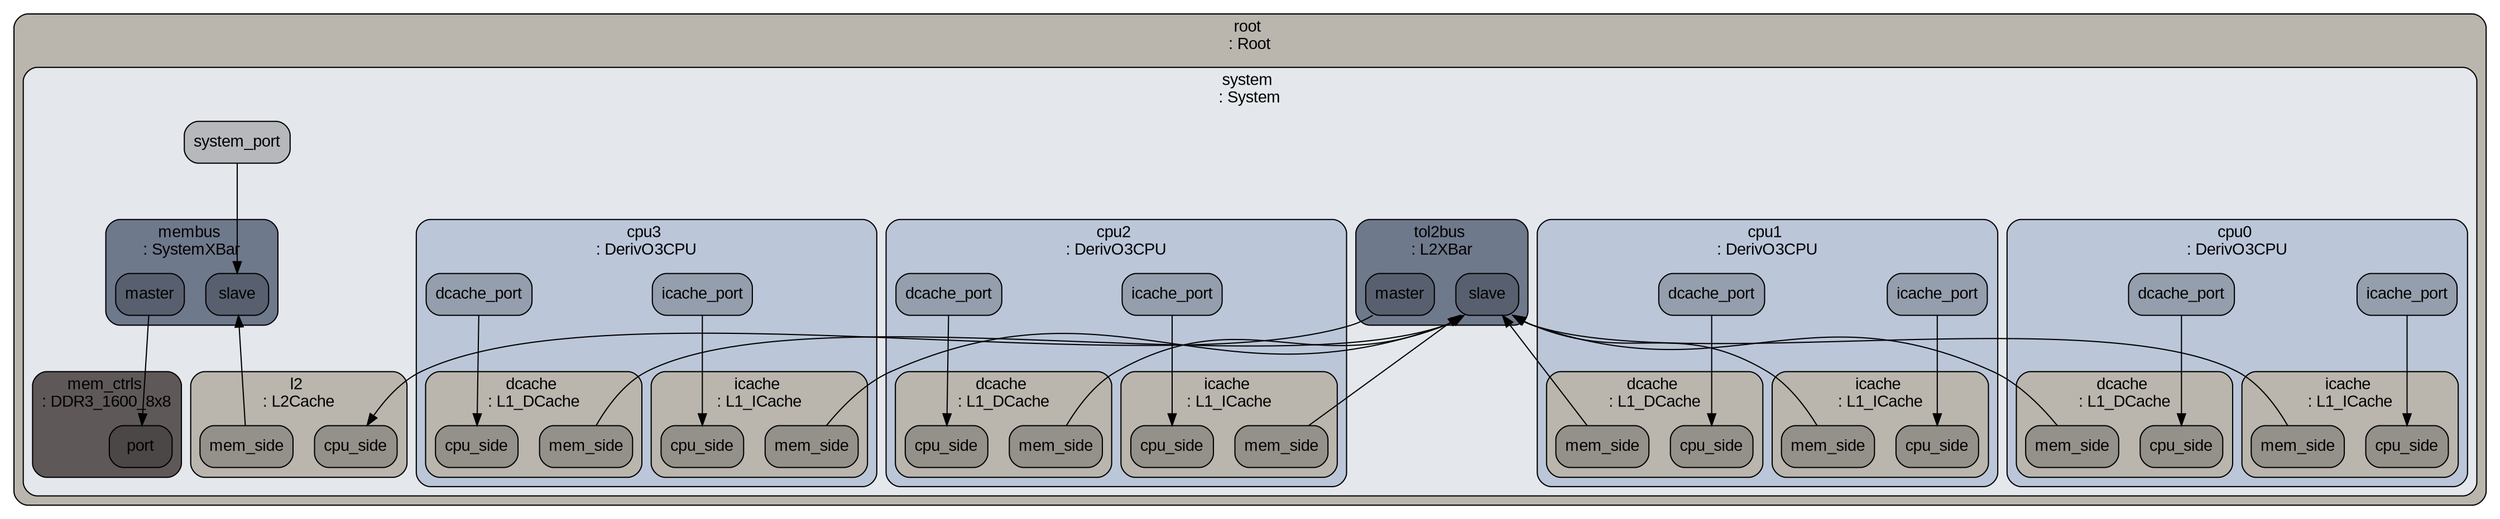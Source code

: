 digraph G {
ranksep="1.3";
subgraph cluster_root {
fontname=Arial;
color="#000000";
style="rounded, filled";
tooltip="eventq_index&#61;0&#10;\full_system&#61;false&#10;\sim_quantum&#61;0&#10;\time_sync_enable&#61;false&#10;\time_sync_period&#61;100000000000&#10;\time_sync_spin_threshold&#61;100000000";
label="root \n: Root";
shape=Mrecord;
fontsize=14;
fillcolor="#bab6ae";
fontcolor="#000000";
subgraph cluster_system {
fontname=Arial;
color="#000000";
style="rounded, filled";
tooltip="boot_osflags&#61;a&#10;\cache_line_size&#61;64&#10;\eventq_index&#61;0&#10;\exit_on_work_items&#61;false&#10;\init_param&#61;0&#10;\kernel&#61;&#10;\kernel_addr_check&#61;true&#10;\kernel_extras&#61;&#10;\kernel_extras_addrs&#61;&#10;\load_addr_mask&#61;18446744073709551615&#10;\load_offset&#61;0&#10;\m5ops_base&#61;0&#10;\mem_mode&#61;timing&#10;\mem_ranges&#61;0:536870912&#10;\memories&#61;system.mem_ctrls&#10;\mmap_using_noreserve&#61;false&#10;\multi_thread&#61;false&#10;\num_work_ids&#61;16&#10;\readfile&#61;&#10;\redirect_paths&#61;system.redirect_paths0 system.redirect_paths1 system.redirect_paths2&#10;\symbolfile&#61;&#10;\thermal_components&#61;&#10;\thermal_model&#61;Null&#10;\work_begin_ckpt_count&#61;0&#10;\work_begin_cpu_id_exit&#61;-1&#10;\work_begin_exit_count&#61;0&#10;\work_cpus_ckpt_count&#61;0&#10;\work_end_ckpt_count&#61;0&#10;\work_end_exit_count&#61;0&#10;\work_item_id&#61;-1";
label="system \n: System";
shape=Mrecord;
fontsize=14;
fillcolor="#e4e7eb";
fontcolor="#000000";
system_system_port [fontname=Arial, color="#000000", style="rounded, filled", label=system_port, shape=Mrecord, fontsize=14, fillcolor="#b6b8bc", fontcolor="#000000"];
subgraph cluster_system_membus {
fontname=Arial;
color="#000000";
style="rounded, filled";
tooltip="clk_domain&#61;system.clk_domain&#10;\default_p_state&#61;UNDEFINED&#10;\eventq_index&#61;0&#10;\forward_latency&#61;4&#10;\frontend_latency&#61;3&#10;\max_outstanding_snoops&#61;512&#10;\max_routing_table_size&#61;512&#10;\p_state_clk_gate_bins&#61;20&#10;\p_state_clk_gate_max&#61;1000000000000&#10;\p_state_clk_gate_min&#61;1000&#10;\point_of_coherency&#61;true&#10;\point_of_unification&#61;true&#10;\power_model&#61;&#10;\response_latency&#61;2&#10;\snoop_filter&#61;system.membus.snoop_filter&#10;\snoop_response_latency&#61;4&#10;\system&#61;system&#10;\use_default_range&#61;false&#10;\width&#61;16";
label="membus \n: SystemXBar";
shape=Mrecord;
fontsize=14;
fillcolor="#6f798c";
fontcolor="#000000";
system_membus_master [fontname=Arial, color="#000000", style="rounded, filled", label=master, shape=Mrecord, fontsize=14, fillcolor="#586070", fontcolor="#000000"];
system_membus_slave [fontname=Arial, color="#000000", style="rounded, filled", label=slave, shape=Mrecord, fontsize=14, fillcolor="#586070", fontcolor="#000000"];
subgraph cluster_system_membus_snoop_filter {
fontname=Arial;
color="#000000";
style="rounded, filled";
tooltip="eventq_index&#61;0&#10;\lookup_latency&#61;1&#10;\max_capacity&#61;8388608&#10;\system&#61;system";
label="snoop_filter \n: SnoopFilter";
shape=Mrecord;
fontsize=14;
fillcolor="#bab6ae";
fontcolor="#000000";
}

}

subgraph cluster_system_redirect_paths0 {
fontname=Arial;
color="#000000";
style="rounded, filled";
tooltip="app_path&#61;/proc&#10;\eventq_index&#61;0&#10;\host_paths&#61;/vol1/msoyturk/gem5/results/cc/slashdot.el/prefetch_SignaturePathPrefetcher_BRRIPRP/fs/proc";
label="redirect_paths0 \n: RedirectPath";
shape=Mrecord;
fontsize=14;
fillcolor="#bab6ae";
fontcolor="#000000";
}

subgraph cluster_system_redirect_paths1 {
fontname=Arial;
color="#000000";
style="rounded, filled";
tooltip="app_path&#61;/sys&#10;\eventq_index&#61;0&#10;\host_paths&#61;/vol1/msoyturk/gem5/results/cc/slashdot.el/prefetch_SignaturePathPrefetcher_BRRIPRP/fs/sys";
label="redirect_paths1 \n: RedirectPath";
shape=Mrecord;
fontsize=14;
fillcolor="#bab6ae";
fontcolor="#000000";
}

subgraph cluster_system_redirect_paths2 {
fontname=Arial;
color="#000000";
style="rounded, filled";
tooltip="app_path&#61;/tmp&#10;\eventq_index&#61;0&#10;\host_paths&#61;/vol1/msoyturk/gem5/results/cc/slashdot.el/prefetch_SignaturePathPrefetcher_BRRIPRP/fs/tmp";
label="redirect_paths2 \n: RedirectPath";
shape=Mrecord;
fontsize=14;
fillcolor="#bab6ae";
fontcolor="#000000";
}

subgraph cluster_system_tol2bus {
fontname=Arial;
color="#000000";
style="rounded, filled";
tooltip="clk_domain&#61;system.cpu_clk_domain&#10;\default_p_state&#61;UNDEFINED&#10;\eventq_index&#61;0&#10;\forward_latency&#61;0&#10;\frontend_latency&#61;1&#10;\max_outstanding_snoops&#61;512&#10;\max_routing_table_size&#61;512&#10;\p_state_clk_gate_bins&#61;20&#10;\p_state_clk_gate_max&#61;1000000000000&#10;\p_state_clk_gate_min&#61;1000&#10;\point_of_coherency&#61;false&#10;\point_of_unification&#61;true&#10;\power_model&#61;&#10;\response_latency&#61;1&#10;\snoop_filter&#61;system.tol2bus.snoop_filter&#10;\snoop_response_latency&#61;1&#10;\system&#61;system&#10;\use_default_range&#61;false&#10;\width&#61;32";
label="tol2bus \n: L2XBar";
shape=Mrecord;
fontsize=14;
fillcolor="#6f798c";
fontcolor="#000000";
system_tol2bus_master [fontname=Arial, color="#000000", style="rounded, filled", label=master, shape=Mrecord, fontsize=14, fillcolor="#586070", fontcolor="#000000"];
system_tol2bus_slave [fontname=Arial, color="#000000", style="rounded, filled", label=slave, shape=Mrecord, fontsize=14, fillcolor="#586070", fontcolor="#000000"];
subgraph cluster_system_tol2bus_snoop_filter {
fontname=Arial;
color="#000000";
style="rounded, filled";
tooltip="eventq_index&#61;0&#10;\lookup_latency&#61;0&#10;\max_capacity&#61;8388608&#10;\system&#61;system";
label="snoop_filter \n: SnoopFilter";
shape=Mrecord;
fontsize=14;
fillcolor="#bab6ae";
fontcolor="#000000";
}

}

subgraph cluster_system_voltage_domain {
fontname=Arial;
color="#000000";
style="rounded, filled";
tooltip="eventq_index&#61;0&#10;\voltage&#61;1.0";
label="voltage_domain \n: VoltageDomain";
shape=Mrecord;
fontsize=14;
fillcolor="#bab6ae";
fontcolor="#000000";
}

subgraph cluster_system_clk_domain {
fontname=Arial;
color="#000000";
style="rounded, filled";
tooltip="clock&#61;1000&#10;\domain_id&#61;-1&#10;\eventq_index&#61;0&#10;\init_perf_level&#61;0&#10;\voltage_domain&#61;system.voltage_domain";
label="clk_domain \n: SrcClockDomain";
shape=Mrecord;
fontsize=14;
fillcolor="#bab6ae";
fontcolor="#000000";
}

subgraph cluster_system_l2 {
fontname=Arial;
color="#000000";
style="rounded, filled";
tooltip="addr_ranges&#61;0:18446744073709551615&#10;\assoc&#61;8&#10;\clk_domain&#61;system.cpu_clk_domain&#10;\clusivity&#61;mostly_incl&#10;\compressor&#61;Null&#10;\data_latency&#61;20&#10;\default_p_state&#61;UNDEFINED&#10;\demand_mshr_reserve&#61;1&#10;\eventq_index&#61;0&#10;\is_read_only&#61;false&#10;\max_miss_count&#61;0&#10;\mshrs&#61;20&#10;\p_state_clk_gate_bins&#61;20&#10;\p_state_clk_gate_max&#61;1000000000000&#10;\p_state_clk_gate_min&#61;1000&#10;\power_model&#61;&#10;\prefetch_on_access&#61;false&#10;\prefetcher&#61;system.l2.prefetcher&#10;\replacement_policy&#61;system.l2.replacement_policy&#10;\response_latency&#61;20&#10;\sequential_access&#61;false&#10;\size&#61;4096&#10;\system&#61;system&#10;\tag_latency&#61;20&#10;\tags&#61;system.l2.tags&#10;\tgts_per_mshr&#61;12&#10;\warmup_percentage&#61;0&#10;\write_allocator&#61;Null&#10;\write_buffers&#61;8&#10;\writeback_clean&#61;false";
label="l2 \n: L2Cache";
shape=Mrecord;
fontsize=14;
fillcolor="#bab6ae";
fontcolor="#000000";
system_l2_mem_side [fontname=Arial, color="#000000", style="rounded, filled", label=mem_side, shape=Mrecord, fontsize=14, fillcolor="#94918b", fontcolor="#000000"];
system_l2_cpu_side [fontname=Arial, color="#000000", style="rounded, filled", label=cpu_side, shape=Mrecord, fontsize=14, fillcolor="#94918b", fontcolor="#000000"];
subgraph cluster_system_l2_replacement_policy {
fontname=Arial;
color="#000000";
style="rounded, filled";
tooltip="btp&#61;3&#10;\eventq_index&#61;0&#10;\hit_priority&#61;false&#10;\num_bits&#61;2";
label="replacement_policy \n: BRRIPRP";
shape=Mrecord;
fontsize=14;
fillcolor="#9f9c95";
fontcolor="#000000";
}

subgraph cluster_system_l2_prefetcher {
fontname=Arial;
color="#000000";
style="rounded, filled";
tooltip="block_size&#61;64&#10;\cache_snoop&#61;false&#10;\clk_domain&#61;system.cpu_clk_domain&#10;\default_p_state&#61;UNDEFINED&#10;\eventq_index&#61;0&#10;\latency&#61;1&#10;\lookahead_confidence_threshold&#61;0.75&#10;\max_prefetch_requests_with_pending_translation&#61;32&#10;\num_counter_bits&#61;3&#10;\on_data&#61;true&#10;\on_inst&#61;true&#10;\on_miss&#61;false&#10;\on_read&#61;true&#10;\on_write&#61;true&#10;\p_state_clk_gate_bins&#61;20&#10;\p_state_clk_gate_max&#61;1000000000000&#10;\p_state_clk_gate_min&#61;1000&#10;\pattern_table_assoc&#61;1&#10;\pattern_table_entries&#61;4096&#10;\pattern_table_indexing_policy&#61;system.l2.prefetcher.pattern_table_indexing_policy&#10;\pattern_table_replacement_policy&#61;system.l2.prefetcher.pattern_table_replacement_policy&#10;\power_model&#61;&#10;\prefetch_confidence_threshold&#61;0.5&#10;\prefetch_on_access&#61;false&#10;\queue_filter&#61;true&#10;\queue_size&#61;32&#10;\queue_squash&#61;true&#10;\signature_bits&#61;12&#10;\signature_shift&#61;3&#10;\signature_table_assoc&#61;2&#10;\signature_table_entries&#61;1024&#10;\signature_table_indexing_policy&#61;system.l2.prefetcher.signature_table_indexing_policy&#10;\signature_table_replacement_policy&#61;system.l2.prefetcher.signature_table_replacement_policy&#10;\strides_per_pattern_entry&#61;4&#10;\sys&#61;system&#10;\tag_prefetch&#61;true&#10;\throttle_control_percentage&#61;0&#10;\use_virtual_addresses&#61;false";
label="prefetcher \n: SignaturePathPrefetcher";
shape=Mrecord;
fontsize=14;
fillcolor="#9f9c95";
fontcolor="#000000";
subgraph cluster_system_l2_prefetcher_signature_table_indexing_policy {
fontname=Arial;
color="#000000";
style="rounded, filled";
tooltip="assoc&#61;2&#10;\entry_size&#61;1&#10;\eventq_index&#61;0&#10;\size&#61;1024";
label="signature_table_indexing_policy \n: SetAssociative";
shape=Mrecord;
fontsize=14;
fillcolor="#84827c";
fontcolor="#000000";
}

subgraph cluster_system_l2_prefetcher_signature_table_replacement_policy {
fontname=Arial;
color="#000000";
style="rounded, filled";
tooltip="eventq_index&#61;0";
label="signature_table_replacement_policy \n: LRURP";
shape=Mrecord;
fontsize=14;
fillcolor="#84827c";
fontcolor="#000000";
}

subgraph cluster_system_l2_prefetcher_pattern_table_indexing_policy {
fontname=Arial;
color="#000000";
style="rounded, filled";
tooltip="assoc&#61;1&#10;\entry_size&#61;1&#10;\eventq_index&#61;0&#10;\size&#61;4096";
label="pattern_table_indexing_policy \n: SetAssociative";
shape=Mrecord;
fontsize=14;
fillcolor="#84827c";
fontcolor="#000000";
}

subgraph cluster_system_l2_prefetcher_pattern_table_replacement_policy {
fontname=Arial;
color="#000000";
style="rounded, filled";
tooltip="eventq_index&#61;0";
label="pattern_table_replacement_policy \n: LRURP";
shape=Mrecord;
fontsize=14;
fillcolor="#84827c";
fontcolor="#000000";
}

}

subgraph cluster_system_l2_tags {
fontname=Arial;
color="#000000";
style="rounded, filled";
tooltip="assoc&#61;8&#10;\block_size&#61;64&#10;\clk_domain&#61;system.cpu_clk_domain&#10;\default_p_state&#61;UNDEFINED&#10;\entry_size&#61;64&#10;\eventq_index&#61;0&#10;\indexing_policy&#61;system.l2.tags.indexing_policy&#10;\p_state_clk_gate_bins&#61;20&#10;\p_state_clk_gate_max&#61;1000000000000&#10;\p_state_clk_gate_min&#61;1000&#10;\power_model&#61;&#10;\replacement_policy&#61;system.l2.replacement_policy&#10;\sequential_access&#61;false&#10;\size&#61;4096&#10;\system&#61;system&#10;\tag_latency&#61;20&#10;\warmup_percentage&#61;0";
label="tags \n: BaseSetAssoc";
shape=Mrecord;
fontsize=14;
fillcolor="#9f9c95";
fontcolor="#000000";
subgraph cluster_system_l2_tags_indexing_policy {
fontname=Arial;
color="#000000";
style="rounded, filled";
tooltip="assoc&#61;8&#10;\entry_size&#61;64&#10;\eventq_index&#61;0&#10;\size&#61;4096";
label="indexing_policy \n: SetAssociative";
shape=Mrecord;
fontsize=14;
fillcolor="#84827c";
fontcolor="#000000";
}

}

}

subgraph cluster_system_cpu_voltage_domain {
fontname=Arial;
color="#000000";
style="rounded, filled";
tooltip="eventq_index&#61;0&#10;\voltage&#61;1.0";
label="cpu_voltage_domain \n: VoltageDomain";
shape=Mrecord;
fontsize=14;
fillcolor="#bab6ae";
fontcolor="#000000";
}

subgraph cluster_system_mem_ctrls {
fontname=Arial;
color="#000000";
style="rounded, filled";
tooltip="IDD0&#61;0.055&#10;\IDD02&#61;0.0&#10;\IDD2N&#61;0.032&#10;\IDD2N2&#61;0.0&#10;\IDD2P0&#61;0.0&#10;\IDD2P02&#61;0.0&#10;\IDD2P1&#61;0.032&#10;\IDD2P12&#61;0.0&#10;\IDD3N&#61;0.038&#10;\IDD3N2&#61;0.0&#10;\IDD3P0&#61;0.0&#10;\IDD3P02&#61;0.0&#10;\IDD3P1&#61;0.038&#10;\IDD3P12&#61;0.0&#10;\IDD4R&#61;0.157&#10;\IDD4R2&#61;0.0&#10;\IDD4W&#61;0.125&#10;\IDD4W2&#61;0.0&#10;\IDD5&#61;0.235&#10;\IDD52&#61;0.0&#10;\IDD6&#61;0.02&#10;\IDD62&#61;0.0&#10;\VDD&#61;1.5&#10;\VDD2&#61;0.0&#10;\activation_limit&#61;4&#10;\addr_mapping&#61;RoRaBaCoCh&#10;\bank_groups_per_rank&#61;0&#10;\banks_per_rank&#61;8&#10;\burst_length&#61;8&#10;\clk_domain&#61;system.clk_domain&#10;\conf_table_reported&#61;true&#10;\default_p_state&#61;UNDEFINED&#10;\device_bus_width&#61;8&#10;\device_rowbuffer_size&#61;1024&#10;\device_size&#61;536870912&#10;\devices_per_rank&#61;8&#10;\dll&#61;true&#10;\enable_dram_powerdown&#61;false&#10;\eventq_index&#61;0&#10;\in_addr_map&#61;true&#10;\kvm_map&#61;true&#10;\max_accesses_per_row&#61;16&#10;\mem_sched_policy&#61;frfcfs&#10;\min_writes_per_switch&#61;16&#10;\null&#61;false&#10;\p_state_clk_gate_bins&#61;20&#10;\p_state_clk_gate_max&#61;1000000000000&#10;\p_state_clk_gate_min&#61;1000&#10;\page_policy&#61;open_adaptive&#10;\power_model&#61;&#10;\qos_masters&#61;               &#10;\qos_policy&#61;Null&#10;\qos_priorities&#61;1&#10;\qos_priority_escalation&#61;false&#10;\qos_q_policy&#61;fifo&#10;\qos_syncro_scheduler&#61;false&#10;\qos_turnaround_policy&#61;Null&#10;\range&#61;0:536870912&#10;\ranks_per_channel&#61;2&#10;\read_buffer_size&#61;32&#10;\static_backend_latency&#61;10000&#10;\static_frontend_latency&#61;10000&#10;\tBURST&#61;5000&#10;\tCCD_L&#61;0&#10;\tCCD_L_WR&#61;0&#10;\tCK&#61;1250&#10;\tCL&#61;13750&#10;\tCS&#61;2500&#10;\tRAS&#61;35000&#10;\tRCD&#61;13750&#10;\tREFI&#61;7800000&#10;\tRFC&#61;260000&#10;\tRP&#61;13750&#10;\tRRD&#61;6000&#10;\tRRD_L&#61;0&#10;\tRTP&#61;7500&#10;\tRTW&#61;2500&#10;\tWR&#61;15000&#10;\tWTR&#61;7500&#10;\tXAW&#61;30000&#10;\tXP&#61;6000&#10;\tXPDLL&#61;0&#10;\tXS&#61;270000&#10;\tXSDLL&#61;0&#10;\write_buffer_size&#61;64&#10;\write_high_thresh_perc&#61;85&#10;\write_low_thresh_perc&#61;50";
label="mem_ctrls \n: DDR3_1600_8x8";
shape=Mrecord;
fontsize=14;
fillcolor="#5e5958";
fontcolor="#000000";
system_mem_ctrls_port [fontname=Arial, color="#000000", style="rounded, filled", label=port, shape=Mrecord, fontsize=14, fillcolor="#4b4746", fontcolor="#000000"];
}

subgraph cluster_system_dvfs_handler {
fontname=Arial;
color="#000000";
style="rounded, filled";
tooltip="domains&#61;&#10;\enable&#61;false&#10;\eventq_index&#61;0&#10;\sys_clk_domain&#61;system.clk_domain&#10;\transition_latency&#61;100000000";
label="dvfs_handler \n: DVFSHandler";
shape=Mrecord;
fontsize=14;
fillcolor="#bab6ae";
fontcolor="#000000";
}

subgraph cluster_system_cpu_clk_domain {
fontname=Arial;
color="#000000";
style="rounded, filled";
tooltip="clock&#61;500&#10;\domain_id&#61;-1&#10;\eventq_index&#61;0&#10;\init_perf_level&#61;0&#10;\voltage_domain&#61;system.cpu_voltage_domain";
label="cpu_clk_domain \n: SrcClockDomain";
shape=Mrecord;
fontsize=14;
fillcolor="#bab6ae";
fontcolor="#000000";
}

subgraph cluster_system_cpu0 {
fontname=Arial;
color="#000000";
style="rounded, filled";
tooltip="LFSTSize&#61;1024&#10;\LQEntries&#61;32&#10;\LSQCheckLoads&#61;true&#10;\LSQDepCheckShift&#61;4&#10;\SQEntries&#61;32&#10;\SSITSize&#61;1024&#10;\activity&#61;0&#10;\backComSize&#61;5&#10;\branchPred&#61;system.cpu0.branchPred&#10;\cacheLoadPorts&#61;200&#10;\cacheStorePorts&#61;200&#10;\checker&#61;Null&#10;\clk_domain&#61;system.cpu_clk_domain&#10;\commitToDecodeDelay&#61;1&#10;\commitToFetchDelay&#61;1&#10;\commitToIEWDelay&#61;1&#10;\commitToRenameDelay&#61;1&#10;\commitWidth&#61;8&#10;\cpu_id&#61;0&#10;\decodeToFetchDelay&#61;1&#10;\decodeToRenameDelay&#61;1&#10;\decodeWidth&#61;8&#10;\default_p_state&#61;UNDEFINED&#10;\dispatchWidth&#61;8&#10;\do_checkpoint_insts&#61;true&#10;\do_quiesce&#61;true&#10;\do_statistics_insts&#61;true&#10;\dtb&#61;system.cpu0.dtb&#10;\eventq_index&#61;0&#10;\fetchBufferSize&#61;64&#10;\fetchQueueSize&#61;32&#10;\fetchToDecodeDelay&#61;1&#10;\fetchTrapLatency&#61;1&#10;\fetchWidth&#61;8&#10;\forwardComSize&#61;5&#10;\fuPool&#61;system.cpu0.fuPool&#10;\function_trace&#61;false&#10;\function_trace_start&#61;0&#10;\iewToCommitDelay&#61;1&#10;\iewToDecodeDelay&#61;1&#10;\iewToFetchDelay&#61;1&#10;\iewToRenameDelay&#61;1&#10;\interrupts&#61;system.cpu0.interrupts&#10;\isa&#61;system.cpu0.isa&#10;\issueToExecuteDelay&#61;1&#10;\issueWidth&#61;8&#10;\itb&#61;system.cpu0.itb&#10;\max_insts_all_threads&#61;0&#10;\max_insts_any_thread&#61;0&#10;\needsTSO&#61;false&#10;\numIQEntries&#61;64&#10;\numPhysCCRegs&#61;0&#10;\numPhysFloatRegs&#61;256&#10;\numPhysIntRegs&#61;256&#10;\numPhysVecPredRegs&#61;32&#10;\numPhysVecRegs&#61;256&#10;\numROBEntries&#61;192&#10;\numRobs&#61;1&#10;\numThreads&#61;1&#10;\p_state_clk_gate_bins&#61;20&#10;\p_state_clk_gate_max&#61;1000000000000&#10;\p_state_clk_gate_min&#61;1000&#10;\power_gating_on_idle&#61;false&#10;\power_model&#61;&#10;\profile&#61;0&#10;\progress_interval&#61;0&#10;\pwr_gating_latency&#61;300&#10;\renameToDecodeDelay&#61;1&#10;\renameToFetchDelay&#61;1&#10;\renameToIEWDelay&#61;2&#10;\renameToROBDelay&#61;1&#10;\renameWidth&#61;8&#10;\simpoint_start_insts&#61;&#10;\smtCommitPolicy&#61;RoundRobin&#10;\smtFetchPolicy&#61;SingleThread&#10;\smtIQPolicy&#61;Partitioned&#10;\smtIQThreshold&#61;100&#10;\smtLSQPolicy&#61;Partitioned&#10;\smtLSQThreshold&#61;100&#10;\smtNumFetchingThreads&#61;1&#10;\smtROBPolicy&#61;Partitioned&#10;\smtROBThreshold&#61;100&#10;\socket_id&#61;0&#10;\squashWidth&#61;8&#10;\store_set_clear_period&#61;250000&#10;\switched_out&#61;false&#10;\syscallRetryLatency&#61;10000&#10;\system&#61;system&#10;\tracer&#61;system.cpu0.tracer&#10;\trapLatency&#61;13&#10;\wait_for_remote_gdb&#61;false&#10;\wbWidth&#61;8&#10;\workload&#61;system.cpu0.workload";
label="cpu0 \n: DerivO3CPU";
shape=Mrecord;
fontsize=14;
fillcolor="#bbc6d9";
fontcolor="#000000";
system_cpu0_icache_port [fontname=Arial, color="#000000", style="rounded, filled", label=icache_port, shape=Mrecord, fontsize=14, fillcolor="#959ead", fontcolor="#000000"];
system_cpu0_dcache_port [fontname=Arial, color="#000000", style="rounded, filled", label=dcache_port, shape=Mrecord, fontsize=14, fillcolor="#959ead", fontcolor="#000000"];
subgraph cluster_system_cpu0_workload {
fontname=Arial;
color="#000000";
style="rounded, filled";
tooltip="cmd&#61;/vol1/msoyturk/gem5/gapbs/cc -f /vol1/msoyturk/gem5/gapbs/test/graphs/slashdot.el&#10;\cwd&#61;/vol1/msoyturk/gem5&#10;\drivers&#61;&#10;\egid&#61;100&#10;\env&#61;&#10;\errout&#61;cerr&#10;\euid&#61;100&#10;\eventq_index&#61;0&#10;\executable&#61;/vol1/msoyturk/gem5/gapbs/cc&#10;\gid&#61;100&#10;\input&#61;cin&#10;\kvmInSE&#61;false&#10;\maxStackSize&#61;67108864&#10;\output&#61;cout&#10;\pgid&#61;100&#10;\pid&#61;100&#10;\ppid&#61;0&#10;\release&#61;5.1.0&#10;\simpoint&#61;0&#10;\system&#61;system&#10;\uid&#61;100&#10;\useArchPT&#61;false";
label="workload \n: Process";
shape=Mrecord;
fontsize=14;
fillcolor="#bab6ae";
fontcolor="#000000";
}

subgraph cluster_system_cpu0_fuPool {
fontname=Arial;
color="#000000";
style="rounded, filled";
tooltip="FUList&#61;system.cpu0.fuPool.FUList0 system.cpu0.fuPool.FUList1 system.cpu0.fuPool.FUList2 system.cpu0.fuPool.FUList3 system.cpu0.fuPool.FUList4 system.cpu0.fuPool.FUList5 system.cpu0.fuPool.FUList6 system.cpu0.fuPool.FUList7 system.cpu0.fuPool.FUList8 system.cpu0.fuPool.FUList9&#10;\eventq_index&#61;0";
label="fuPool \n: DefaultFUPool";
shape=Mrecord;
fontsize=14;
fillcolor="#bab6ae";
fontcolor="#000000";
subgraph cluster_system_cpu0_fuPool_FUList0 {
fontname=Arial;
color="#000000";
style="rounded, filled";
tooltip="count&#61;6&#10;\eventq_index&#61;0&#10;\opList&#61;system.cpu0.fuPool.FUList0.opList";
label="FUList0 \n: IntALU";
shape=Mrecord;
fontsize=14;
fillcolor="#9f9c95";
fontcolor="#000000";
subgraph cluster_system_cpu0_fuPool_FUList0_opList {
fontname=Arial;
color="#000000";
style="rounded, filled";
tooltip="eventq_index&#61;0&#10;\opClass&#61;IntAlu&#10;\opLat&#61;1&#10;\pipelined&#61;true";
label="opList \n: OpDesc";
shape=Mrecord;
fontsize=14;
fillcolor="#84827c";
fontcolor="#000000";
}

}

subgraph cluster_system_cpu0_fuPool_FUList1 {
fontname=Arial;
color="#000000";
style="rounded, filled";
tooltip="count&#61;2&#10;\eventq_index&#61;0&#10;\opList&#61;system.cpu0.fuPool.FUList1.opList0 system.cpu0.fuPool.FUList1.opList1";
label="FUList1 \n: IntMultDiv";
shape=Mrecord;
fontsize=14;
fillcolor="#9f9c95";
fontcolor="#000000";
subgraph cluster_system_cpu0_fuPool_FUList1_opList0 {
fontname=Arial;
color="#000000";
style="rounded, filled";
tooltip="eventq_index&#61;0&#10;\opClass&#61;IntMult&#10;\opLat&#61;3&#10;\pipelined&#61;true";
label="opList0 \n: OpDesc";
shape=Mrecord;
fontsize=14;
fillcolor="#84827c";
fontcolor="#000000";
}

subgraph cluster_system_cpu0_fuPool_FUList1_opList1 {
fontname=Arial;
color="#000000";
style="rounded, filled";
tooltip="eventq_index&#61;0&#10;\opClass&#61;IntDiv&#10;\opLat&#61;20&#10;\pipelined&#61;false";
label="opList1 \n: OpDesc";
shape=Mrecord;
fontsize=14;
fillcolor="#84827c";
fontcolor="#000000";
}

}

subgraph cluster_system_cpu0_fuPool_FUList2 {
fontname=Arial;
color="#000000";
style="rounded, filled";
tooltip="count&#61;4&#10;\eventq_index&#61;0&#10;\opList&#61;system.cpu0.fuPool.FUList2.opList0 system.cpu0.fuPool.FUList2.opList1 system.cpu0.fuPool.FUList2.opList2";
label="FUList2 \n: FP_ALU";
shape=Mrecord;
fontsize=14;
fillcolor="#9f9c95";
fontcolor="#000000";
subgraph cluster_system_cpu0_fuPool_FUList2_opList0 {
fontname=Arial;
color="#000000";
style="rounded, filled";
tooltip="eventq_index&#61;0&#10;\opClass&#61;FloatAdd&#10;\opLat&#61;2&#10;\pipelined&#61;true";
label="opList0 \n: OpDesc";
shape=Mrecord;
fontsize=14;
fillcolor="#84827c";
fontcolor="#000000";
}

subgraph cluster_system_cpu0_fuPool_FUList2_opList1 {
fontname=Arial;
color="#000000";
style="rounded, filled";
tooltip="eventq_index&#61;0&#10;\opClass&#61;FloatCmp&#10;\opLat&#61;2&#10;\pipelined&#61;true";
label="opList1 \n: OpDesc";
shape=Mrecord;
fontsize=14;
fillcolor="#84827c";
fontcolor="#000000";
}

subgraph cluster_system_cpu0_fuPool_FUList2_opList2 {
fontname=Arial;
color="#000000";
style="rounded, filled";
tooltip="eventq_index&#61;0&#10;\opClass&#61;FloatCvt&#10;\opLat&#61;2&#10;\pipelined&#61;true";
label="opList2 \n: OpDesc";
shape=Mrecord;
fontsize=14;
fillcolor="#84827c";
fontcolor="#000000";
}

}

subgraph cluster_system_cpu0_fuPool_FUList3 {
fontname=Arial;
color="#000000";
style="rounded, filled";
tooltip="count&#61;2&#10;\eventq_index&#61;0&#10;\opList&#61;system.cpu0.fuPool.FUList3.opList0 system.cpu0.fuPool.FUList3.opList1 system.cpu0.fuPool.FUList3.opList2 system.cpu0.fuPool.FUList3.opList3 system.cpu0.fuPool.FUList3.opList4";
label="FUList3 \n: FP_MultDiv";
shape=Mrecord;
fontsize=14;
fillcolor="#9f9c95";
fontcolor="#000000";
subgraph cluster_system_cpu0_fuPool_FUList3_opList0 {
fontname=Arial;
color="#000000";
style="rounded, filled";
tooltip="eventq_index&#61;0&#10;\opClass&#61;FloatMult&#10;\opLat&#61;4&#10;\pipelined&#61;true";
label="opList0 \n: OpDesc";
shape=Mrecord;
fontsize=14;
fillcolor="#84827c";
fontcolor="#000000";
}

subgraph cluster_system_cpu0_fuPool_FUList3_opList1 {
fontname=Arial;
color="#000000";
style="rounded, filled";
tooltip="eventq_index&#61;0&#10;\opClass&#61;FloatMultAcc&#10;\opLat&#61;5&#10;\pipelined&#61;true";
label="opList1 \n: OpDesc";
shape=Mrecord;
fontsize=14;
fillcolor="#84827c";
fontcolor="#000000";
}

subgraph cluster_system_cpu0_fuPool_FUList3_opList2 {
fontname=Arial;
color="#000000";
style="rounded, filled";
tooltip="eventq_index&#61;0&#10;\opClass&#61;FloatMisc&#10;\opLat&#61;3&#10;\pipelined&#61;true";
label="opList2 \n: OpDesc";
shape=Mrecord;
fontsize=14;
fillcolor="#84827c";
fontcolor="#000000";
}

subgraph cluster_system_cpu0_fuPool_FUList3_opList3 {
fontname=Arial;
color="#000000";
style="rounded, filled";
tooltip="eventq_index&#61;0&#10;\opClass&#61;FloatDiv&#10;\opLat&#61;12&#10;\pipelined&#61;false";
label="opList3 \n: OpDesc";
shape=Mrecord;
fontsize=14;
fillcolor="#84827c";
fontcolor="#000000";
}

subgraph cluster_system_cpu0_fuPool_FUList3_opList4 {
fontname=Arial;
color="#000000";
style="rounded, filled";
tooltip="eventq_index&#61;0&#10;\opClass&#61;FloatSqrt&#10;\opLat&#61;24&#10;\pipelined&#61;false";
label="opList4 \n: OpDesc";
shape=Mrecord;
fontsize=14;
fillcolor="#84827c";
fontcolor="#000000";
}

}

subgraph cluster_system_cpu0_fuPool_FUList4 {
fontname=Arial;
color="#000000";
style="rounded, filled";
tooltip="count&#61;0&#10;\eventq_index&#61;0&#10;\opList&#61;system.cpu0.fuPool.FUList4.opList0 system.cpu0.fuPool.FUList4.opList1";
label="FUList4 \n: ReadPort";
shape=Mrecord;
fontsize=14;
fillcolor="#9f9c95";
fontcolor="#000000";
subgraph cluster_system_cpu0_fuPool_FUList4_opList0 {
fontname=Arial;
color="#000000";
style="rounded, filled";
tooltip="eventq_index&#61;0&#10;\opClass&#61;MemRead&#10;\opLat&#61;1&#10;\pipelined&#61;true";
label="opList0 \n: OpDesc";
shape=Mrecord;
fontsize=14;
fillcolor="#84827c";
fontcolor="#000000";
}

subgraph cluster_system_cpu0_fuPool_FUList4_opList1 {
fontname=Arial;
color="#000000";
style="rounded, filled";
tooltip="eventq_index&#61;0&#10;\opClass&#61;FloatMemRead&#10;\opLat&#61;1&#10;\pipelined&#61;true";
label="opList1 \n: OpDesc";
shape=Mrecord;
fontsize=14;
fillcolor="#84827c";
fontcolor="#000000";
}

}

subgraph cluster_system_cpu0_fuPool_FUList5 {
fontname=Arial;
color="#000000";
style="rounded, filled";
tooltip="count&#61;4&#10;\eventq_index&#61;0&#10;\opList&#61;system.cpu0.fuPool.FUList5.opList00 system.cpu0.fuPool.FUList5.opList01 system.cpu0.fuPool.FUList5.opList02 system.cpu0.fuPool.FUList5.opList03 system.cpu0.fuPool.FUList5.opList04 system.cpu0.fuPool.FUList5.opList05 system.cpu0.fuPool.FUList5.opList06 system.cpu0.fuPool.FUList5.opList07 system.cpu0.fuPool.FUList5.opList08 system.cpu0.fuPool.FUList5.opList09 system.cpu0.fuPool.FUList5.opList10 system.cpu0.fuPool.FUList5.opList11 system.cpu0.fuPool.FUList5.opList12 system.cpu0.fuPool.FUList5.opList13 system.cpu0.fuPool.FUList5.opList14 system.cpu0.fuPool.FUList5.opList15 system.cpu0.fuPool.FUList5.opList16 system.cpu0.fuPool.FUList5.opList17 system.cpu0.fuPool.FUList5.opList18 system.cpu0.fuPool.FUList5.opList19 system.cpu0.fuPool.FUList5.opList20 system.cpu0.fuPool.FUList5.opList21 system.cpu0.fuPool.FUList5.opList22 system.cpu0.fuPool.FUList5.opList23 system.cpu0.fuPool.FUList5.opList24 system.cpu0.fuPool.FUList5.opList25";
label="FUList5 \n: SIMD_Unit";
shape=Mrecord;
fontsize=14;
fillcolor="#9f9c95";
fontcolor="#000000";
subgraph cluster_system_cpu0_fuPool_FUList5_opList00 {
fontname=Arial;
color="#000000";
style="rounded, filled";
tooltip="eventq_index&#61;0&#10;\opClass&#61;SimdAdd&#10;\opLat&#61;1&#10;\pipelined&#61;true";
label="opList00 \n: OpDesc";
shape=Mrecord;
fontsize=14;
fillcolor="#84827c";
fontcolor="#000000";
}

subgraph cluster_system_cpu0_fuPool_FUList5_opList01 {
fontname=Arial;
color="#000000";
style="rounded, filled";
tooltip="eventq_index&#61;0&#10;\opClass&#61;SimdAddAcc&#10;\opLat&#61;1&#10;\pipelined&#61;true";
label="opList01 \n: OpDesc";
shape=Mrecord;
fontsize=14;
fillcolor="#84827c";
fontcolor="#000000";
}

subgraph cluster_system_cpu0_fuPool_FUList5_opList02 {
fontname=Arial;
color="#000000";
style="rounded, filled";
tooltip="eventq_index&#61;0&#10;\opClass&#61;SimdAlu&#10;\opLat&#61;1&#10;\pipelined&#61;true";
label="opList02 \n: OpDesc";
shape=Mrecord;
fontsize=14;
fillcolor="#84827c";
fontcolor="#000000";
}

subgraph cluster_system_cpu0_fuPool_FUList5_opList03 {
fontname=Arial;
color="#000000";
style="rounded, filled";
tooltip="eventq_index&#61;0&#10;\opClass&#61;SimdCmp&#10;\opLat&#61;1&#10;\pipelined&#61;true";
label="opList03 \n: OpDesc";
shape=Mrecord;
fontsize=14;
fillcolor="#84827c";
fontcolor="#000000";
}

subgraph cluster_system_cpu0_fuPool_FUList5_opList04 {
fontname=Arial;
color="#000000";
style="rounded, filled";
tooltip="eventq_index&#61;0&#10;\opClass&#61;SimdCvt&#10;\opLat&#61;1&#10;\pipelined&#61;true";
label="opList04 \n: OpDesc";
shape=Mrecord;
fontsize=14;
fillcolor="#84827c";
fontcolor="#000000";
}

subgraph cluster_system_cpu0_fuPool_FUList5_opList05 {
fontname=Arial;
color="#000000";
style="rounded, filled";
tooltip="eventq_index&#61;0&#10;\opClass&#61;SimdMisc&#10;\opLat&#61;1&#10;\pipelined&#61;true";
label="opList05 \n: OpDesc";
shape=Mrecord;
fontsize=14;
fillcolor="#84827c";
fontcolor="#000000";
}

subgraph cluster_system_cpu0_fuPool_FUList5_opList06 {
fontname=Arial;
color="#000000";
style="rounded, filled";
tooltip="eventq_index&#61;0&#10;\opClass&#61;SimdMult&#10;\opLat&#61;1&#10;\pipelined&#61;true";
label="opList06 \n: OpDesc";
shape=Mrecord;
fontsize=14;
fillcolor="#84827c";
fontcolor="#000000";
}

subgraph cluster_system_cpu0_fuPool_FUList5_opList07 {
fontname=Arial;
color="#000000";
style="rounded, filled";
tooltip="eventq_index&#61;0&#10;\opClass&#61;SimdMultAcc&#10;\opLat&#61;1&#10;\pipelined&#61;true";
label="opList07 \n: OpDesc";
shape=Mrecord;
fontsize=14;
fillcolor="#84827c";
fontcolor="#000000";
}

subgraph cluster_system_cpu0_fuPool_FUList5_opList08 {
fontname=Arial;
color="#000000";
style="rounded, filled";
tooltip="eventq_index&#61;0&#10;\opClass&#61;SimdShift&#10;\opLat&#61;1&#10;\pipelined&#61;true";
label="opList08 \n: OpDesc";
shape=Mrecord;
fontsize=14;
fillcolor="#84827c";
fontcolor="#000000";
}

subgraph cluster_system_cpu0_fuPool_FUList5_opList09 {
fontname=Arial;
color="#000000";
style="rounded, filled";
tooltip="eventq_index&#61;0&#10;\opClass&#61;SimdShiftAcc&#10;\opLat&#61;1&#10;\pipelined&#61;true";
label="opList09 \n: OpDesc";
shape=Mrecord;
fontsize=14;
fillcolor="#84827c";
fontcolor="#000000";
}

subgraph cluster_system_cpu0_fuPool_FUList5_opList10 {
fontname=Arial;
color="#000000";
style="rounded, filled";
tooltip="eventq_index&#61;0&#10;\opClass&#61;SimdDiv&#10;\opLat&#61;1&#10;\pipelined&#61;true";
label="opList10 \n: OpDesc";
shape=Mrecord;
fontsize=14;
fillcolor="#84827c";
fontcolor="#000000";
}

subgraph cluster_system_cpu0_fuPool_FUList5_opList11 {
fontname=Arial;
color="#000000";
style="rounded, filled";
tooltip="eventq_index&#61;0&#10;\opClass&#61;SimdSqrt&#10;\opLat&#61;1&#10;\pipelined&#61;true";
label="opList11 \n: OpDesc";
shape=Mrecord;
fontsize=14;
fillcolor="#84827c";
fontcolor="#000000";
}

subgraph cluster_system_cpu0_fuPool_FUList5_opList12 {
fontname=Arial;
color="#000000";
style="rounded, filled";
tooltip="eventq_index&#61;0&#10;\opClass&#61;SimdFloatAdd&#10;\opLat&#61;1&#10;\pipelined&#61;true";
label="opList12 \n: OpDesc";
shape=Mrecord;
fontsize=14;
fillcolor="#84827c";
fontcolor="#000000";
}

subgraph cluster_system_cpu0_fuPool_FUList5_opList13 {
fontname=Arial;
color="#000000";
style="rounded, filled";
tooltip="eventq_index&#61;0&#10;\opClass&#61;SimdFloatAlu&#10;\opLat&#61;1&#10;\pipelined&#61;true";
label="opList13 \n: OpDesc";
shape=Mrecord;
fontsize=14;
fillcolor="#84827c";
fontcolor="#000000";
}

subgraph cluster_system_cpu0_fuPool_FUList5_opList14 {
fontname=Arial;
color="#000000";
style="rounded, filled";
tooltip="eventq_index&#61;0&#10;\opClass&#61;SimdFloatCmp&#10;\opLat&#61;1&#10;\pipelined&#61;true";
label="opList14 \n: OpDesc";
shape=Mrecord;
fontsize=14;
fillcolor="#84827c";
fontcolor="#000000";
}

subgraph cluster_system_cpu0_fuPool_FUList5_opList15 {
fontname=Arial;
color="#000000";
style="rounded, filled";
tooltip="eventq_index&#61;0&#10;\opClass&#61;SimdFloatCvt&#10;\opLat&#61;1&#10;\pipelined&#61;true";
label="opList15 \n: OpDesc";
shape=Mrecord;
fontsize=14;
fillcolor="#84827c";
fontcolor="#000000";
}

subgraph cluster_system_cpu0_fuPool_FUList5_opList16 {
fontname=Arial;
color="#000000";
style="rounded, filled";
tooltip="eventq_index&#61;0&#10;\opClass&#61;SimdFloatDiv&#10;\opLat&#61;1&#10;\pipelined&#61;true";
label="opList16 \n: OpDesc";
shape=Mrecord;
fontsize=14;
fillcolor="#84827c";
fontcolor="#000000";
}

subgraph cluster_system_cpu0_fuPool_FUList5_opList17 {
fontname=Arial;
color="#000000";
style="rounded, filled";
tooltip="eventq_index&#61;0&#10;\opClass&#61;SimdFloatMisc&#10;\opLat&#61;1&#10;\pipelined&#61;true";
label="opList17 \n: OpDesc";
shape=Mrecord;
fontsize=14;
fillcolor="#84827c";
fontcolor="#000000";
}

subgraph cluster_system_cpu0_fuPool_FUList5_opList18 {
fontname=Arial;
color="#000000";
style="rounded, filled";
tooltip="eventq_index&#61;0&#10;\opClass&#61;SimdFloatMult&#10;\opLat&#61;1&#10;\pipelined&#61;true";
label="opList18 \n: OpDesc";
shape=Mrecord;
fontsize=14;
fillcolor="#84827c";
fontcolor="#000000";
}

subgraph cluster_system_cpu0_fuPool_FUList5_opList19 {
fontname=Arial;
color="#000000";
style="rounded, filled";
tooltip="eventq_index&#61;0&#10;\opClass&#61;SimdFloatMultAcc&#10;\opLat&#61;1&#10;\pipelined&#61;true";
label="opList19 \n: OpDesc";
shape=Mrecord;
fontsize=14;
fillcolor="#84827c";
fontcolor="#000000";
}

subgraph cluster_system_cpu0_fuPool_FUList5_opList20 {
fontname=Arial;
color="#000000";
style="rounded, filled";
tooltip="eventq_index&#61;0&#10;\opClass&#61;SimdFloatSqrt&#10;\opLat&#61;1&#10;\pipelined&#61;true";
label="opList20 \n: OpDesc";
shape=Mrecord;
fontsize=14;
fillcolor="#84827c";
fontcolor="#000000";
}

subgraph cluster_system_cpu0_fuPool_FUList5_opList21 {
fontname=Arial;
color="#000000";
style="rounded, filled";
tooltip="eventq_index&#61;0&#10;\opClass&#61;SimdReduceAdd&#10;\opLat&#61;1&#10;\pipelined&#61;true";
label="opList21 \n: OpDesc";
shape=Mrecord;
fontsize=14;
fillcolor="#84827c";
fontcolor="#000000";
}

subgraph cluster_system_cpu0_fuPool_FUList5_opList22 {
fontname=Arial;
color="#000000";
style="rounded, filled";
tooltip="eventq_index&#61;0&#10;\opClass&#61;SimdReduceAlu&#10;\opLat&#61;1&#10;\pipelined&#61;true";
label="opList22 \n: OpDesc";
shape=Mrecord;
fontsize=14;
fillcolor="#84827c";
fontcolor="#000000";
}

subgraph cluster_system_cpu0_fuPool_FUList5_opList23 {
fontname=Arial;
color="#000000";
style="rounded, filled";
tooltip="eventq_index&#61;0&#10;\opClass&#61;SimdReduceCmp&#10;\opLat&#61;1&#10;\pipelined&#61;true";
label="opList23 \n: OpDesc";
shape=Mrecord;
fontsize=14;
fillcolor="#84827c";
fontcolor="#000000";
}

subgraph cluster_system_cpu0_fuPool_FUList5_opList24 {
fontname=Arial;
color="#000000";
style="rounded, filled";
tooltip="eventq_index&#61;0&#10;\opClass&#61;SimdFloatReduceAdd&#10;\opLat&#61;1&#10;\pipelined&#61;true";
label="opList24 \n: OpDesc";
shape=Mrecord;
fontsize=14;
fillcolor="#84827c";
fontcolor="#000000";
}

subgraph cluster_system_cpu0_fuPool_FUList5_opList25 {
fontname=Arial;
color="#000000";
style="rounded, filled";
tooltip="eventq_index&#61;0&#10;\opClass&#61;SimdFloatReduceCmp&#10;\opLat&#61;1&#10;\pipelined&#61;true";
label="opList25 \n: OpDesc";
shape=Mrecord;
fontsize=14;
fillcolor="#84827c";
fontcolor="#000000";
}

}

subgraph cluster_system_cpu0_fuPool_FUList6 {
fontname=Arial;
color="#000000";
style="rounded, filled";
tooltip="count&#61;1&#10;\eventq_index&#61;0&#10;\opList&#61;system.cpu0.fuPool.FUList6.opList";
label="FUList6 \n: PredALU";
shape=Mrecord;
fontsize=14;
fillcolor="#9f9c95";
fontcolor="#000000";
subgraph cluster_system_cpu0_fuPool_FUList6_opList {
fontname=Arial;
color="#000000";
style="rounded, filled";
tooltip="eventq_index&#61;0&#10;\opClass&#61;SimdPredAlu&#10;\opLat&#61;1&#10;\pipelined&#61;true";
label="opList \n: OpDesc";
shape=Mrecord;
fontsize=14;
fillcolor="#84827c";
fontcolor="#000000";
}

}

subgraph cluster_system_cpu0_fuPool_FUList7 {
fontname=Arial;
color="#000000";
style="rounded, filled";
tooltip="count&#61;0&#10;\eventq_index&#61;0&#10;\opList&#61;system.cpu0.fuPool.FUList7.opList0 system.cpu0.fuPool.FUList7.opList1";
label="FUList7 \n: WritePort";
shape=Mrecord;
fontsize=14;
fillcolor="#9f9c95";
fontcolor="#000000";
subgraph cluster_system_cpu0_fuPool_FUList7_opList0 {
fontname=Arial;
color="#000000";
style="rounded, filled";
tooltip="eventq_index&#61;0&#10;\opClass&#61;MemWrite&#10;\opLat&#61;1&#10;\pipelined&#61;true";
label="opList0 \n: OpDesc";
shape=Mrecord;
fontsize=14;
fillcolor="#84827c";
fontcolor="#000000";
}

subgraph cluster_system_cpu0_fuPool_FUList7_opList1 {
fontname=Arial;
color="#000000";
style="rounded, filled";
tooltip="eventq_index&#61;0&#10;\opClass&#61;FloatMemWrite&#10;\opLat&#61;1&#10;\pipelined&#61;true";
label="opList1 \n: OpDesc";
shape=Mrecord;
fontsize=14;
fillcolor="#84827c";
fontcolor="#000000";
}

}

subgraph cluster_system_cpu0_fuPool_FUList8 {
fontname=Arial;
color="#000000";
style="rounded, filled";
tooltip="count&#61;4&#10;\eventq_index&#61;0&#10;\opList&#61;system.cpu0.fuPool.FUList8.opList0 system.cpu0.fuPool.FUList8.opList1 system.cpu0.fuPool.FUList8.opList2 system.cpu0.fuPool.FUList8.opList3";
label="FUList8 \n: RdWrPort";
shape=Mrecord;
fontsize=14;
fillcolor="#9f9c95";
fontcolor="#000000";
subgraph cluster_system_cpu0_fuPool_FUList8_opList0 {
fontname=Arial;
color="#000000";
style="rounded, filled";
tooltip="eventq_index&#61;0&#10;\opClass&#61;MemRead&#10;\opLat&#61;1&#10;\pipelined&#61;true";
label="opList0 \n: OpDesc";
shape=Mrecord;
fontsize=14;
fillcolor="#84827c";
fontcolor="#000000";
}

subgraph cluster_system_cpu0_fuPool_FUList8_opList1 {
fontname=Arial;
color="#000000";
style="rounded, filled";
tooltip="eventq_index&#61;0&#10;\opClass&#61;MemWrite&#10;\opLat&#61;1&#10;\pipelined&#61;true";
label="opList1 \n: OpDesc";
shape=Mrecord;
fontsize=14;
fillcolor="#84827c";
fontcolor="#000000";
}

subgraph cluster_system_cpu0_fuPool_FUList8_opList2 {
fontname=Arial;
color="#000000";
style="rounded, filled";
tooltip="eventq_index&#61;0&#10;\opClass&#61;FloatMemRead&#10;\opLat&#61;1&#10;\pipelined&#61;true";
label="opList2 \n: OpDesc";
shape=Mrecord;
fontsize=14;
fillcolor="#84827c";
fontcolor="#000000";
}

subgraph cluster_system_cpu0_fuPool_FUList8_opList3 {
fontname=Arial;
color="#000000";
style="rounded, filled";
tooltip="eventq_index&#61;0&#10;\opClass&#61;FloatMemWrite&#10;\opLat&#61;1&#10;\pipelined&#61;true";
label="opList3 \n: OpDesc";
shape=Mrecord;
fontsize=14;
fillcolor="#84827c";
fontcolor="#000000";
}

}

subgraph cluster_system_cpu0_fuPool_FUList9 {
fontname=Arial;
color="#000000";
style="rounded, filled";
tooltip="count&#61;1&#10;\eventq_index&#61;0&#10;\opList&#61;system.cpu0.fuPool.FUList9.opList";
label="FUList9 \n: IprPort";
shape=Mrecord;
fontsize=14;
fillcolor="#9f9c95";
fontcolor="#000000";
subgraph cluster_system_cpu0_fuPool_FUList9_opList {
fontname=Arial;
color="#000000";
style="rounded, filled";
tooltip="eventq_index&#61;0&#10;\opClass&#61;IprAccess&#10;\opLat&#61;3&#10;\pipelined&#61;false";
label="opList \n: OpDesc";
shape=Mrecord;
fontsize=14;
fillcolor="#84827c";
fontcolor="#000000";
}

}

}

subgraph cluster_system_cpu0_dtb {
fontname=Arial;
color="#000000";
style="rounded, filled";
tooltip="eventq_index&#61;0&#10;\size&#61;64";
label="dtb \n: RiscvTLB";
shape=Mrecord;
fontsize=14;
fillcolor="#bab6ae";
fontcolor="#000000";
}

subgraph cluster_system_cpu0_interrupts {
fontname=Arial;
color="#000000";
style="rounded, filled";
tooltip="eventq_index&#61;0";
label="interrupts \n: RiscvInterrupts";
shape=Mrecord;
fontsize=14;
fillcolor="#bab6ae";
fontcolor="#000000";
}

subgraph cluster_system_cpu0_itb {
fontname=Arial;
color="#000000";
style="rounded, filled";
tooltip="eventq_index&#61;0&#10;\size&#61;64";
label="itb \n: RiscvTLB";
shape=Mrecord;
fontsize=14;
fillcolor="#bab6ae";
fontcolor="#000000";
}

subgraph cluster_system_cpu0_icache {
fontname=Arial;
color="#000000";
style="rounded, filled";
tooltip="addr_ranges&#61;0:18446744073709551615&#10;\assoc&#61;2&#10;\clk_domain&#61;system.cpu_clk_domain&#10;\clusivity&#61;mostly_incl&#10;\compressor&#61;Null&#10;\data_latency&#61;2&#10;\default_p_state&#61;UNDEFINED&#10;\demand_mshr_reserve&#61;1&#10;\eventq_index&#61;0&#10;\is_read_only&#61;true&#10;\max_miss_count&#61;0&#10;\mshrs&#61;4&#10;\p_state_clk_gate_bins&#61;20&#10;\p_state_clk_gate_max&#61;1000000000000&#10;\p_state_clk_gate_min&#61;1000&#10;\power_model&#61;&#10;\prefetch_on_access&#61;false&#10;\prefetcher&#61;Null&#10;\replacement_policy&#61;system.cpu0.icache.replacement_policy&#10;\response_latency&#61;2&#10;\sequential_access&#61;false&#10;\size&#61;2048&#10;\system&#61;system&#10;\tag_latency&#61;2&#10;\tags&#61;system.cpu0.icache.tags&#10;\tgts_per_mshr&#61;20&#10;\warmup_percentage&#61;0&#10;\write_allocator&#61;Null&#10;\write_buffers&#61;8&#10;\writeback_clean&#61;true";
label="icache \n: L1_ICache";
shape=Mrecord;
fontsize=14;
fillcolor="#bab6ae";
fontcolor="#000000";
system_cpu0_icache_mem_side [fontname=Arial, color="#000000", style="rounded, filled", label=mem_side, shape=Mrecord, fontsize=14, fillcolor="#94918b", fontcolor="#000000"];
system_cpu0_icache_cpu_side [fontname=Arial, color="#000000", style="rounded, filled", label=cpu_side, shape=Mrecord, fontsize=14, fillcolor="#94918b", fontcolor="#000000"];
subgraph cluster_system_cpu0_icache_replacement_policy {
fontname=Arial;
color="#000000";
style="rounded, filled";
tooltip="eventq_index&#61;0";
label="replacement_policy \n: LRURP";
shape=Mrecord;
fontsize=14;
fillcolor="#9f9c95";
fontcolor="#000000";
}

subgraph cluster_system_cpu0_icache_tags {
fontname=Arial;
color="#000000";
style="rounded, filled";
tooltip="assoc&#61;2&#10;\block_size&#61;64&#10;\clk_domain&#61;system.cpu_clk_domain&#10;\default_p_state&#61;UNDEFINED&#10;\entry_size&#61;64&#10;\eventq_index&#61;0&#10;\indexing_policy&#61;system.cpu0.icache.tags.indexing_policy&#10;\p_state_clk_gate_bins&#61;20&#10;\p_state_clk_gate_max&#61;1000000000000&#10;\p_state_clk_gate_min&#61;1000&#10;\power_model&#61;&#10;\replacement_policy&#61;system.cpu0.icache.replacement_policy&#10;\sequential_access&#61;false&#10;\size&#61;2048&#10;\system&#61;system&#10;\tag_latency&#61;2&#10;\warmup_percentage&#61;0";
label="tags \n: BaseSetAssoc";
shape=Mrecord;
fontsize=14;
fillcolor="#9f9c95";
fontcolor="#000000";
subgraph cluster_system_cpu0_icache_tags_indexing_policy {
fontname=Arial;
color="#000000";
style="rounded, filled";
tooltip="assoc&#61;2&#10;\entry_size&#61;64&#10;\eventq_index&#61;0&#10;\size&#61;2048";
label="indexing_policy \n: SetAssociative";
shape=Mrecord;
fontsize=14;
fillcolor="#84827c";
fontcolor="#000000";
}

}

}

subgraph cluster_system_cpu0_dcache {
fontname=Arial;
color="#000000";
style="rounded, filled";
tooltip="addr_ranges&#61;0:18446744073709551615&#10;\assoc&#61;2&#10;\clk_domain&#61;system.cpu_clk_domain&#10;\clusivity&#61;mostly_incl&#10;\compressor&#61;Null&#10;\data_latency&#61;2&#10;\default_p_state&#61;UNDEFINED&#10;\demand_mshr_reserve&#61;1&#10;\eventq_index&#61;0&#10;\is_read_only&#61;false&#10;\max_miss_count&#61;0&#10;\mshrs&#61;4&#10;\p_state_clk_gate_bins&#61;20&#10;\p_state_clk_gate_max&#61;1000000000000&#10;\p_state_clk_gate_min&#61;1000&#10;\power_model&#61;&#10;\prefetch_on_access&#61;false&#10;\prefetcher&#61;Null&#10;\replacement_policy&#61;system.cpu0.dcache.replacement_policy&#10;\response_latency&#61;2&#10;\sequential_access&#61;false&#10;\size&#61;2048&#10;\system&#61;system&#10;\tag_latency&#61;2&#10;\tags&#61;system.cpu0.dcache.tags&#10;\tgts_per_mshr&#61;20&#10;\warmup_percentage&#61;0&#10;\write_allocator&#61;Null&#10;\write_buffers&#61;8&#10;\writeback_clean&#61;true";
label="dcache \n: L1_DCache";
shape=Mrecord;
fontsize=14;
fillcolor="#bab6ae";
fontcolor="#000000";
system_cpu0_dcache_mem_side [fontname=Arial, color="#000000", style="rounded, filled", label=mem_side, shape=Mrecord, fontsize=14, fillcolor="#94918b", fontcolor="#000000"];
system_cpu0_dcache_cpu_side [fontname=Arial, color="#000000", style="rounded, filled", label=cpu_side, shape=Mrecord, fontsize=14, fillcolor="#94918b", fontcolor="#000000"];
subgraph cluster_system_cpu0_dcache_replacement_policy {
fontname=Arial;
color="#000000";
style="rounded, filled";
tooltip="eventq_index&#61;0";
label="replacement_policy \n: LRURP";
shape=Mrecord;
fontsize=14;
fillcolor="#9f9c95";
fontcolor="#000000";
}

subgraph cluster_system_cpu0_dcache_tags {
fontname=Arial;
color="#000000";
style="rounded, filled";
tooltip="assoc&#61;2&#10;\block_size&#61;64&#10;\clk_domain&#61;system.cpu_clk_domain&#10;\default_p_state&#61;UNDEFINED&#10;\entry_size&#61;64&#10;\eventq_index&#61;0&#10;\indexing_policy&#61;system.cpu0.dcache.tags.indexing_policy&#10;\p_state_clk_gate_bins&#61;20&#10;\p_state_clk_gate_max&#61;1000000000000&#10;\p_state_clk_gate_min&#61;1000&#10;\power_model&#61;&#10;\replacement_policy&#61;system.cpu0.dcache.replacement_policy&#10;\sequential_access&#61;false&#10;\size&#61;2048&#10;\system&#61;system&#10;\tag_latency&#61;2&#10;\warmup_percentage&#61;0";
label="tags \n: BaseSetAssoc";
shape=Mrecord;
fontsize=14;
fillcolor="#9f9c95";
fontcolor="#000000";
subgraph cluster_system_cpu0_dcache_tags_indexing_policy {
fontname=Arial;
color="#000000";
style="rounded, filled";
tooltip="assoc&#61;2&#10;\entry_size&#61;64&#10;\eventq_index&#61;0&#10;\size&#61;2048";
label="indexing_policy \n: SetAssociative";
shape=Mrecord;
fontsize=14;
fillcolor="#84827c";
fontcolor="#000000";
}

}

}

subgraph cluster_system_cpu0_branchPred {
fontname=Arial;
color="#000000";
style="rounded, filled";
tooltip="BTBEntries&#61;4096&#10;\BTBTagSize&#61;16&#10;\RASSize&#61;16&#10;\choiceCtrBits&#61;2&#10;\choicePredictorSize&#61;8192&#10;\eventq_index&#61;0&#10;\globalCtrBits&#61;2&#10;\globalPredictorSize&#61;8192&#10;\indirectBranchPred&#61;system.cpu0.branchPred.indirectBranchPred&#10;\instShiftAmt&#61;2&#10;\localCtrBits&#61;2&#10;\localHistoryTableSize&#61;2048&#10;\localPredictorSize&#61;2048&#10;\numThreads&#61;1";
label="branchPred \n: TournamentBP";
shape=Mrecord;
fontsize=14;
fillcolor="#bab6ae";
fontcolor="#000000";
subgraph cluster_system_cpu0_branchPred_indirectBranchPred {
fontname=Arial;
color="#000000";
style="rounded, filled";
tooltip="eventq_index&#61;0&#10;\indirectGHRBits&#61;13&#10;\indirectHashGHR&#61;true&#10;\indirectHashTargets&#61;true&#10;\indirectPathLength&#61;3&#10;\indirectSets&#61;256&#10;\indirectTagSize&#61;16&#10;\indirectWays&#61;2&#10;\instShiftAmt&#61;2&#10;\numThreads&#61;1";
label="indirectBranchPred \n: SimpleIndirectPredictor";
shape=Mrecord;
fontsize=14;
fillcolor="#9f9c95";
fontcolor="#000000";
}

}

subgraph cluster_system_cpu0_isa {
fontname=Arial;
color="#000000";
style="rounded, filled";
tooltip="eventq_index&#61;0";
label="isa \n: RiscvISA";
shape=Mrecord;
fontsize=14;
fillcolor="#bab6ae";
fontcolor="#000000";
}

subgraph cluster_system_cpu0_tracer {
fontname=Arial;
color="#000000";
style="rounded, filled";
tooltip="eventq_index&#61;0";
label="tracer \n: ExeTracer";
shape=Mrecord;
fontsize=14;
fillcolor="#bab6ae";
fontcolor="#000000";
}

}

subgraph cluster_system_cpu1 {
fontname=Arial;
color="#000000";
style="rounded, filled";
tooltip="LFSTSize&#61;1024&#10;\LQEntries&#61;32&#10;\LSQCheckLoads&#61;true&#10;\LSQDepCheckShift&#61;4&#10;\SQEntries&#61;32&#10;\SSITSize&#61;1024&#10;\activity&#61;0&#10;\backComSize&#61;5&#10;\branchPred&#61;system.cpu1.branchPred&#10;\cacheLoadPorts&#61;200&#10;\cacheStorePorts&#61;200&#10;\checker&#61;Null&#10;\clk_domain&#61;system.cpu_clk_domain&#10;\commitToDecodeDelay&#61;1&#10;\commitToFetchDelay&#61;1&#10;\commitToIEWDelay&#61;1&#10;\commitToRenameDelay&#61;1&#10;\commitWidth&#61;8&#10;\cpu_id&#61;1&#10;\decodeToFetchDelay&#61;1&#10;\decodeToRenameDelay&#61;1&#10;\decodeWidth&#61;8&#10;\default_p_state&#61;UNDEFINED&#10;\dispatchWidth&#61;8&#10;\do_checkpoint_insts&#61;true&#10;\do_quiesce&#61;true&#10;\do_statistics_insts&#61;true&#10;\dtb&#61;system.cpu1.dtb&#10;\eventq_index&#61;0&#10;\fetchBufferSize&#61;64&#10;\fetchQueueSize&#61;32&#10;\fetchToDecodeDelay&#61;1&#10;\fetchTrapLatency&#61;1&#10;\fetchWidth&#61;8&#10;\forwardComSize&#61;5&#10;\fuPool&#61;system.cpu1.fuPool&#10;\function_trace&#61;false&#10;\function_trace_start&#61;0&#10;\iewToCommitDelay&#61;1&#10;\iewToDecodeDelay&#61;1&#10;\iewToFetchDelay&#61;1&#10;\iewToRenameDelay&#61;1&#10;\interrupts&#61;system.cpu1.interrupts&#10;\isa&#61;system.cpu1.isa&#10;\issueToExecuteDelay&#61;1&#10;\issueWidth&#61;8&#10;\itb&#61;system.cpu1.itb&#10;\max_insts_all_threads&#61;0&#10;\max_insts_any_thread&#61;0&#10;\needsTSO&#61;false&#10;\numIQEntries&#61;64&#10;\numPhysCCRegs&#61;0&#10;\numPhysFloatRegs&#61;256&#10;\numPhysIntRegs&#61;256&#10;\numPhysVecPredRegs&#61;32&#10;\numPhysVecRegs&#61;256&#10;\numROBEntries&#61;192&#10;\numRobs&#61;1&#10;\numThreads&#61;1&#10;\p_state_clk_gate_bins&#61;20&#10;\p_state_clk_gate_max&#61;1000000000000&#10;\p_state_clk_gate_min&#61;1000&#10;\power_gating_on_idle&#61;false&#10;\power_model&#61;&#10;\profile&#61;0&#10;\progress_interval&#61;0&#10;\pwr_gating_latency&#61;300&#10;\renameToDecodeDelay&#61;1&#10;\renameToFetchDelay&#61;1&#10;\renameToIEWDelay&#61;2&#10;\renameToROBDelay&#61;1&#10;\renameWidth&#61;8&#10;\simpoint_start_insts&#61;&#10;\smtCommitPolicy&#61;RoundRobin&#10;\smtFetchPolicy&#61;SingleThread&#10;\smtIQPolicy&#61;Partitioned&#10;\smtIQThreshold&#61;100&#10;\smtLSQPolicy&#61;Partitioned&#10;\smtLSQThreshold&#61;100&#10;\smtNumFetchingThreads&#61;1&#10;\smtROBPolicy&#61;Partitioned&#10;\smtROBThreshold&#61;100&#10;\socket_id&#61;0&#10;\squashWidth&#61;8&#10;\store_set_clear_period&#61;250000&#10;\switched_out&#61;false&#10;\syscallRetryLatency&#61;10000&#10;\system&#61;system&#10;\tracer&#61;system.cpu1.tracer&#10;\trapLatency&#61;13&#10;\wait_for_remote_gdb&#61;false&#10;\wbWidth&#61;8&#10;\workload&#61;system.cpu0.workload";
label="cpu1 \n: DerivO3CPU";
shape=Mrecord;
fontsize=14;
fillcolor="#bbc6d9";
fontcolor="#000000";
system_cpu1_icache_port [fontname=Arial, color="#000000", style="rounded, filled", label=icache_port, shape=Mrecord, fontsize=14, fillcolor="#959ead", fontcolor="#000000"];
system_cpu1_dcache_port [fontname=Arial, color="#000000", style="rounded, filled", label=dcache_port, shape=Mrecord, fontsize=14, fillcolor="#959ead", fontcolor="#000000"];
subgraph cluster_system_cpu1_icache {
fontname=Arial;
color="#000000";
style="rounded, filled";
tooltip="addr_ranges&#61;0:18446744073709551615&#10;\assoc&#61;2&#10;\clk_domain&#61;system.cpu_clk_domain&#10;\clusivity&#61;mostly_incl&#10;\compressor&#61;Null&#10;\data_latency&#61;2&#10;\default_p_state&#61;UNDEFINED&#10;\demand_mshr_reserve&#61;1&#10;\eventq_index&#61;0&#10;\is_read_only&#61;true&#10;\max_miss_count&#61;0&#10;\mshrs&#61;4&#10;\p_state_clk_gate_bins&#61;20&#10;\p_state_clk_gate_max&#61;1000000000000&#10;\p_state_clk_gate_min&#61;1000&#10;\power_model&#61;&#10;\prefetch_on_access&#61;false&#10;\prefetcher&#61;Null&#10;\replacement_policy&#61;system.cpu1.icache.replacement_policy&#10;\response_latency&#61;2&#10;\sequential_access&#61;false&#10;\size&#61;2048&#10;\system&#61;system&#10;\tag_latency&#61;2&#10;\tags&#61;system.cpu1.icache.tags&#10;\tgts_per_mshr&#61;20&#10;\warmup_percentage&#61;0&#10;\write_allocator&#61;Null&#10;\write_buffers&#61;8&#10;\writeback_clean&#61;true";
label="icache \n: L1_ICache";
shape=Mrecord;
fontsize=14;
fillcolor="#bab6ae";
fontcolor="#000000";
system_cpu1_icache_mem_side [fontname=Arial, color="#000000", style="rounded, filled", label=mem_side, shape=Mrecord, fontsize=14, fillcolor="#94918b", fontcolor="#000000"];
system_cpu1_icache_cpu_side [fontname=Arial, color="#000000", style="rounded, filled", label=cpu_side, shape=Mrecord, fontsize=14, fillcolor="#94918b", fontcolor="#000000"];
subgraph cluster_system_cpu1_icache_replacement_policy {
fontname=Arial;
color="#000000";
style="rounded, filled";
tooltip="eventq_index&#61;0";
label="replacement_policy \n: LRURP";
shape=Mrecord;
fontsize=14;
fillcolor="#9f9c95";
fontcolor="#000000";
}

subgraph cluster_system_cpu1_icache_tags {
fontname=Arial;
color="#000000";
style="rounded, filled";
tooltip="assoc&#61;2&#10;\block_size&#61;64&#10;\clk_domain&#61;system.cpu_clk_domain&#10;\default_p_state&#61;UNDEFINED&#10;\entry_size&#61;64&#10;\eventq_index&#61;0&#10;\indexing_policy&#61;system.cpu1.icache.tags.indexing_policy&#10;\p_state_clk_gate_bins&#61;20&#10;\p_state_clk_gate_max&#61;1000000000000&#10;\p_state_clk_gate_min&#61;1000&#10;\power_model&#61;&#10;\replacement_policy&#61;system.cpu1.icache.replacement_policy&#10;\sequential_access&#61;false&#10;\size&#61;2048&#10;\system&#61;system&#10;\tag_latency&#61;2&#10;\warmup_percentage&#61;0";
label="tags \n: BaseSetAssoc";
shape=Mrecord;
fontsize=14;
fillcolor="#9f9c95";
fontcolor="#000000";
subgraph cluster_system_cpu1_icache_tags_indexing_policy {
fontname=Arial;
color="#000000";
style="rounded, filled";
tooltip="assoc&#61;2&#10;\entry_size&#61;64&#10;\eventq_index&#61;0&#10;\size&#61;2048";
label="indexing_policy \n: SetAssociative";
shape=Mrecord;
fontsize=14;
fillcolor="#84827c";
fontcolor="#000000";
}

}

}

subgraph cluster_system_cpu1_fuPool {
fontname=Arial;
color="#000000";
style="rounded, filled";
tooltip="FUList&#61;system.cpu1.fuPool.FUList0 system.cpu1.fuPool.FUList1 system.cpu1.fuPool.FUList2 system.cpu1.fuPool.FUList3 system.cpu1.fuPool.FUList4 system.cpu1.fuPool.FUList5 system.cpu1.fuPool.FUList6 system.cpu1.fuPool.FUList7 system.cpu1.fuPool.FUList8 system.cpu1.fuPool.FUList9&#10;\eventq_index&#61;0";
label="fuPool \n: DefaultFUPool";
shape=Mrecord;
fontsize=14;
fillcolor="#bab6ae";
fontcolor="#000000";
subgraph cluster_system_cpu1_fuPool_FUList0 {
fontname=Arial;
color="#000000";
style="rounded, filled";
tooltip="count&#61;6&#10;\eventq_index&#61;0&#10;\opList&#61;system.cpu1.fuPool.FUList0.opList";
label="FUList0 \n: IntALU";
shape=Mrecord;
fontsize=14;
fillcolor="#9f9c95";
fontcolor="#000000";
subgraph cluster_system_cpu1_fuPool_FUList0_opList {
fontname=Arial;
color="#000000";
style="rounded, filled";
tooltip="eventq_index&#61;0&#10;\opClass&#61;IntAlu&#10;\opLat&#61;1&#10;\pipelined&#61;true";
label="opList \n: OpDesc";
shape=Mrecord;
fontsize=14;
fillcolor="#84827c";
fontcolor="#000000";
}

}

subgraph cluster_system_cpu1_fuPool_FUList1 {
fontname=Arial;
color="#000000";
style="rounded, filled";
tooltip="count&#61;2&#10;\eventq_index&#61;0&#10;\opList&#61;system.cpu1.fuPool.FUList1.opList0 system.cpu1.fuPool.FUList1.opList1";
label="FUList1 \n: IntMultDiv";
shape=Mrecord;
fontsize=14;
fillcolor="#9f9c95";
fontcolor="#000000";
subgraph cluster_system_cpu1_fuPool_FUList1_opList0 {
fontname=Arial;
color="#000000";
style="rounded, filled";
tooltip="eventq_index&#61;0&#10;\opClass&#61;IntMult&#10;\opLat&#61;3&#10;\pipelined&#61;true";
label="opList0 \n: OpDesc";
shape=Mrecord;
fontsize=14;
fillcolor="#84827c";
fontcolor="#000000";
}

subgraph cluster_system_cpu1_fuPool_FUList1_opList1 {
fontname=Arial;
color="#000000";
style="rounded, filled";
tooltip="eventq_index&#61;0&#10;\opClass&#61;IntDiv&#10;\opLat&#61;20&#10;\pipelined&#61;false";
label="opList1 \n: OpDesc";
shape=Mrecord;
fontsize=14;
fillcolor="#84827c";
fontcolor="#000000";
}

}

subgraph cluster_system_cpu1_fuPool_FUList2 {
fontname=Arial;
color="#000000";
style="rounded, filled";
tooltip="count&#61;4&#10;\eventq_index&#61;0&#10;\opList&#61;system.cpu1.fuPool.FUList2.opList0 system.cpu1.fuPool.FUList2.opList1 system.cpu1.fuPool.FUList2.opList2";
label="FUList2 \n: FP_ALU";
shape=Mrecord;
fontsize=14;
fillcolor="#9f9c95";
fontcolor="#000000";
subgraph cluster_system_cpu1_fuPool_FUList2_opList0 {
fontname=Arial;
color="#000000";
style="rounded, filled";
tooltip="eventq_index&#61;0&#10;\opClass&#61;FloatAdd&#10;\opLat&#61;2&#10;\pipelined&#61;true";
label="opList0 \n: OpDesc";
shape=Mrecord;
fontsize=14;
fillcolor="#84827c";
fontcolor="#000000";
}

subgraph cluster_system_cpu1_fuPool_FUList2_opList1 {
fontname=Arial;
color="#000000";
style="rounded, filled";
tooltip="eventq_index&#61;0&#10;\opClass&#61;FloatCmp&#10;\opLat&#61;2&#10;\pipelined&#61;true";
label="opList1 \n: OpDesc";
shape=Mrecord;
fontsize=14;
fillcolor="#84827c";
fontcolor="#000000";
}

subgraph cluster_system_cpu1_fuPool_FUList2_opList2 {
fontname=Arial;
color="#000000";
style="rounded, filled";
tooltip="eventq_index&#61;0&#10;\opClass&#61;FloatCvt&#10;\opLat&#61;2&#10;\pipelined&#61;true";
label="opList2 \n: OpDesc";
shape=Mrecord;
fontsize=14;
fillcolor="#84827c";
fontcolor="#000000";
}

}

subgraph cluster_system_cpu1_fuPool_FUList3 {
fontname=Arial;
color="#000000";
style="rounded, filled";
tooltip="count&#61;2&#10;\eventq_index&#61;0&#10;\opList&#61;system.cpu1.fuPool.FUList3.opList0 system.cpu1.fuPool.FUList3.opList1 system.cpu1.fuPool.FUList3.opList2 system.cpu1.fuPool.FUList3.opList3 system.cpu1.fuPool.FUList3.opList4";
label="FUList3 \n: FP_MultDiv";
shape=Mrecord;
fontsize=14;
fillcolor="#9f9c95";
fontcolor="#000000";
subgraph cluster_system_cpu1_fuPool_FUList3_opList0 {
fontname=Arial;
color="#000000";
style="rounded, filled";
tooltip="eventq_index&#61;0&#10;\opClass&#61;FloatMult&#10;\opLat&#61;4&#10;\pipelined&#61;true";
label="opList0 \n: OpDesc";
shape=Mrecord;
fontsize=14;
fillcolor="#84827c";
fontcolor="#000000";
}

subgraph cluster_system_cpu1_fuPool_FUList3_opList1 {
fontname=Arial;
color="#000000";
style="rounded, filled";
tooltip="eventq_index&#61;0&#10;\opClass&#61;FloatMultAcc&#10;\opLat&#61;5&#10;\pipelined&#61;true";
label="opList1 \n: OpDesc";
shape=Mrecord;
fontsize=14;
fillcolor="#84827c";
fontcolor="#000000";
}

subgraph cluster_system_cpu1_fuPool_FUList3_opList2 {
fontname=Arial;
color="#000000";
style="rounded, filled";
tooltip="eventq_index&#61;0&#10;\opClass&#61;FloatMisc&#10;\opLat&#61;3&#10;\pipelined&#61;true";
label="opList2 \n: OpDesc";
shape=Mrecord;
fontsize=14;
fillcolor="#84827c";
fontcolor="#000000";
}

subgraph cluster_system_cpu1_fuPool_FUList3_opList3 {
fontname=Arial;
color="#000000";
style="rounded, filled";
tooltip="eventq_index&#61;0&#10;\opClass&#61;FloatDiv&#10;\opLat&#61;12&#10;\pipelined&#61;false";
label="opList3 \n: OpDesc";
shape=Mrecord;
fontsize=14;
fillcolor="#84827c";
fontcolor="#000000";
}

subgraph cluster_system_cpu1_fuPool_FUList3_opList4 {
fontname=Arial;
color="#000000";
style="rounded, filled";
tooltip="eventq_index&#61;0&#10;\opClass&#61;FloatSqrt&#10;\opLat&#61;24&#10;\pipelined&#61;false";
label="opList4 \n: OpDesc";
shape=Mrecord;
fontsize=14;
fillcolor="#84827c";
fontcolor="#000000";
}

}

subgraph cluster_system_cpu1_fuPool_FUList4 {
fontname=Arial;
color="#000000";
style="rounded, filled";
tooltip="count&#61;0&#10;\eventq_index&#61;0&#10;\opList&#61;system.cpu1.fuPool.FUList4.opList0 system.cpu1.fuPool.FUList4.opList1";
label="FUList4 \n: ReadPort";
shape=Mrecord;
fontsize=14;
fillcolor="#9f9c95";
fontcolor="#000000";
subgraph cluster_system_cpu1_fuPool_FUList4_opList0 {
fontname=Arial;
color="#000000";
style="rounded, filled";
tooltip="eventq_index&#61;0&#10;\opClass&#61;MemRead&#10;\opLat&#61;1&#10;\pipelined&#61;true";
label="opList0 \n: OpDesc";
shape=Mrecord;
fontsize=14;
fillcolor="#84827c";
fontcolor="#000000";
}

subgraph cluster_system_cpu1_fuPool_FUList4_opList1 {
fontname=Arial;
color="#000000";
style="rounded, filled";
tooltip="eventq_index&#61;0&#10;\opClass&#61;FloatMemRead&#10;\opLat&#61;1&#10;\pipelined&#61;true";
label="opList1 \n: OpDesc";
shape=Mrecord;
fontsize=14;
fillcolor="#84827c";
fontcolor="#000000";
}

}

subgraph cluster_system_cpu1_fuPool_FUList5 {
fontname=Arial;
color="#000000";
style="rounded, filled";
tooltip="count&#61;4&#10;\eventq_index&#61;0&#10;\opList&#61;system.cpu1.fuPool.FUList5.opList00 system.cpu1.fuPool.FUList5.opList01 system.cpu1.fuPool.FUList5.opList02 system.cpu1.fuPool.FUList5.opList03 system.cpu1.fuPool.FUList5.opList04 system.cpu1.fuPool.FUList5.opList05 system.cpu1.fuPool.FUList5.opList06 system.cpu1.fuPool.FUList5.opList07 system.cpu1.fuPool.FUList5.opList08 system.cpu1.fuPool.FUList5.opList09 system.cpu1.fuPool.FUList5.opList10 system.cpu1.fuPool.FUList5.opList11 system.cpu1.fuPool.FUList5.opList12 system.cpu1.fuPool.FUList5.opList13 system.cpu1.fuPool.FUList5.opList14 system.cpu1.fuPool.FUList5.opList15 system.cpu1.fuPool.FUList5.opList16 system.cpu1.fuPool.FUList5.opList17 system.cpu1.fuPool.FUList5.opList18 system.cpu1.fuPool.FUList5.opList19 system.cpu1.fuPool.FUList5.opList20 system.cpu1.fuPool.FUList5.opList21 system.cpu1.fuPool.FUList5.opList22 system.cpu1.fuPool.FUList5.opList23 system.cpu1.fuPool.FUList5.opList24 system.cpu1.fuPool.FUList5.opList25";
label="FUList5 \n: SIMD_Unit";
shape=Mrecord;
fontsize=14;
fillcolor="#9f9c95";
fontcolor="#000000";
subgraph cluster_system_cpu1_fuPool_FUList5_opList00 {
fontname=Arial;
color="#000000";
style="rounded, filled";
tooltip="eventq_index&#61;0&#10;\opClass&#61;SimdAdd&#10;\opLat&#61;1&#10;\pipelined&#61;true";
label="opList00 \n: OpDesc";
shape=Mrecord;
fontsize=14;
fillcolor="#84827c";
fontcolor="#000000";
}

subgraph cluster_system_cpu1_fuPool_FUList5_opList01 {
fontname=Arial;
color="#000000";
style="rounded, filled";
tooltip="eventq_index&#61;0&#10;\opClass&#61;SimdAddAcc&#10;\opLat&#61;1&#10;\pipelined&#61;true";
label="opList01 \n: OpDesc";
shape=Mrecord;
fontsize=14;
fillcolor="#84827c";
fontcolor="#000000";
}

subgraph cluster_system_cpu1_fuPool_FUList5_opList02 {
fontname=Arial;
color="#000000";
style="rounded, filled";
tooltip="eventq_index&#61;0&#10;\opClass&#61;SimdAlu&#10;\opLat&#61;1&#10;\pipelined&#61;true";
label="opList02 \n: OpDesc";
shape=Mrecord;
fontsize=14;
fillcolor="#84827c";
fontcolor="#000000";
}

subgraph cluster_system_cpu1_fuPool_FUList5_opList03 {
fontname=Arial;
color="#000000";
style="rounded, filled";
tooltip="eventq_index&#61;0&#10;\opClass&#61;SimdCmp&#10;\opLat&#61;1&#10;\pipelined&#61;true";
label="opList03 \n: OpDesc";
shape=Mrecord;
fontsize=14;
fillcolor="#84827c";
fontcolor="#000000";
}

subgraph cluster_system_cpu1_fuPool_FUList5_opList04 {
fontname=Arial;
color="#000000";
style="rounded, filled";
tooltip="eventq_index&#61;0&#10;\opClass&#61;SimdCvt&#10;\opLat&#61;1&#10;\pipelined&#61;true";
label="opList04 \n: OpDesc";
shape=Mrecord;
fontsize=14;
fillcolor="#84827c";
fontcolor="#000000";
}

subgraph cluster_system_cpu1_fuPool_FUList5_opList05 {
fontname=Arial;
color="#000000";
style="rounded, filled";
tooltip="eventq_index&#61;0&#10;\opClass&#61;SimdMisc&#10;\opLat&#61;1&#10;\pipelined&#61;true";
label="opList05 \n: OpDesc";
shape=Mrecord;
fontsize=14;
fillcolor="#84827c";
fontcolor="#000000";
}

subgraph cluster_system_cpu1_fuPool_FUList5_opList06 {
fontname=Arial;
color="#000000";
style="rounded, filled";
tooltip="eventq_index&#61;0&#10;\opClass&#61;SimdMult&#10;\opLat&#61;1&#10;\pipelined&#61;true";
label="opList06 \n: OpDesc";
shape=Mrecord;
fontsize=14;
fillcolor="#84827c";
fontcolor="#000000";
}

subgraph cluster_system_cpu1_fuPool_FUList5_opList07 {
fontname=Arial;
color="#000000";
style="rounded, filled";
tooltip="eventq_index&#61;0&#10;\opClass&#61;SimdMultAcc&#10;\opLat&#61;1&#10;\pipelined&#61;true";
label="opList07 \n: OpDesc";
shape=Mrecord;
fontsize=14;
fillcolor="#84827c";
fontcolor="#000000";
}

subgraph cluster_system_cpu1_fuPool_FUList5_opList08 {
fontname=Arial;
color="#000000";
style="rounded, filled";
tooltip="eventq_index&#61;0&#10;\opClass&#61;SimdShift&#10;\opLat&#61;1&#10;\pipelined&#61;true";
label="opList08 \n: OpDesc";
shape=Mrecord;
fontsize=14;
fillcolor="#84827c";
fontcolor="#000000";
}

subgraph cluster_system_cpu1_fuPool_FUList5_opList09 {
fontname=Arial;
color="#000000";
style="rounded, filled";
tooltip="eventq_index&#61;0&#10;\opClass&#61;SimdShiftAcc&#10;\opLat&#61;1&#10;\pipelined&#61;true";
label="opList09 \n: OpDesc";
shape=Mrecord;
fontsize=14;
fillcolor="#84827c";
fontcolor="#000000";
}

subgraph cluster_system_cpu1_fuPool_FUList5_opList10 {
fontname=Arial;
color="#000000";
style="rounded, filled";
tooltip="eventq_index&#61;0&#10;\opClass&#61;SimdDiv&#10;\opLat&#61;1&#10;\pipelined&#61;true";
label="opList10 \n: OpDesc";
shape=Mrecord;
fontsize=14;
fillcolor="#84827c";
fontcolor="#000000";
}

subgraph cluster_system_cpu1_fuPool_FUList5_opList11 {
fontname=Arial;
color="#000000";
style="rounded, filled";
tooltip="eventq_index&#61;0&#10;\opClass&#61;SimdSqrt&#10;\opLat&#61;1&#10;\pipelined&#61;true";
label="opList11 \n: OpDesc";
shape=Mrecord;
fontsize=14;
fillcolor="#84827c";
fontcolor="#000000";
}

subgraph cluster_system_cpu1_fuPool_FUList5_opList12 {
fontname=Arial;
color="#000000";
style="rounded, filled";
tooltip="eventq_index&#61;0&#10;\opClass&#61;SimdFloatAdd&#10;\opLat&#61;1&#10;\pipelined&#61;true";
label="opList12 \n: OpDesc";
shape=Mrecord;
fontsize=14;
fillcolor="#84827c";
fontcolor="#000000";
}

subgraph cluster_system_cpu1_fuPool_FUList5_opList13 {
fontname=Arial;
color="#000000";
style="rounded, filled";
tooltip="eventq_index&#61;0&#10;\opClass&#61;SimdFloatAlu&#10;\opLat&#61;1&#10;\pipelined&#61;true";
label="opList13 \n: OpDesc";
shape=Mrecord;
fontsize=14;
fillcolor="#84827c";
fontcolor="#000000";
}

subgraph cluster_system_cpu1_fuPool_FUList5_opList14 {
fontname=Arial;
color="#000000";
style="rounded, filled";
tooltip="eventq_index&#61;0&#10;\opClass&#61;SimdFloatCmp&#10;\opLat&#61;1&#10;\pipelined&#61;true";
label="opList14 \n: OpDesc";
shape=Mrecord;
fontsize=14;
fillcolor="#84827c";
fontcolor="#000000";
}

subgraph cluster_system_cpu1_fuPool_FUList5_opList15 {
fontname=Arial;
color="#000000";
style="rounded, filled";
tooltip="eventq_index&#61;0&#10;\opClass&#61;SimdFloatCvt&#10;\opLat&#61;1&#10;\pipelined&#61;true";
label="opList15 \n: OpDesc";
shape=Mrecord;
fontsize=14;
fillcolor="#84827c";
fontcolor="#000000";
}

subgraph cluster_system_cpu1_fuPool_FUList5_opList16 {
fontname=Arial;
color="#000000";
style="rounded, filled";
tooltip="eventq_index&#61;0&#10;\opClass&#61;SimdFloatDiv&#10;\opLat&#61;1&#10;\pipelined&#61;true";
label="opList16 \n: OpDesc";
shape=Mrecord;
fontsize=14;
fillcolor="#84827c";
fontcolor="#000000";
}

subgraph cluster_system_cpu1_fuPool_FUList5_opList17 {
fontname=Arial;
color="#000000";
style="rounded, filled";
tooltip="eventq_index&#61;0&#10;\opClass&#61;SimdFloatMisc&#10;\opLat&#61;1&#10;\pipelined&#61;true";
label="opList17 \n: OpDesc";
shape=Mrecord;
fontsize=14;
fillcolor="#84827c";
fontcolor="#000000";
}

subgraph cluster_system_cpu1_fuPool_FUList5_opList18 {
fontname=Arial;
color="#000000";
style="rounded, filled";
tooltip="eventq_index&#61;0&#10;\opClass&#61;SimdFloatMult&#10;\opLat&#61;1&#10;\pipelined&#61;true";
label="opList18 \n: OpDesc";
shape=Mrecord;
fontsize=14;
fillcolor="#84827c";
fontcolor="#000000";
}

subgraph cluster_system_cpu1_fuPool_FUList5_opList19 {
fontname=Arial;
color="#000000";
style="rounded, filled";
tooltip="eventq_index&#61;0&#10;\opClass&#61;SimdFloatMultAcc&#10;\opLat&#61;1&#10;\pipelined&#61;true";
label="opList19 \n: OpDesc";
shape=Mrecord;
fontsize=14;
fillcolor="#84827c";
fontcolor="#000000";
}

subgraph cluster_system_cpu1_fuPool_FUList5_opList20 {
fontname=Arial;
color="#000000";
style="rounded, filled";
tooltip="eventq_index&#61;0&#10;\opClass&#61;SimdFloatSqrt&#10;\opLat&#61;1&#10;\pipelined&#61;true";
label="opList20 \n: OpDesc";
shape=Mrecord;
fontsize=14;
fillcolor="#84827c";
fontcolor="#000000";
}

subgraph cluster_system_cpu1_fuPool_FUList5_opList21 {
fontname=Arial;
color="#000000";
style="rounded, filled";
tooltip="eventq_index&#61;0&#10;\opClass&#61;SimdReduceAdd&#10;\opLat&#61;1&#10;\pipelined&#61;true";
label="opList21 \n: OpDesc";
shape=Mrecord;
fontsize=14;
fillcolor="#84827c";
fontcolor="#000000";
}

subgraph cluster_system_cpu1_fuPool_FUList5_opList22 {
fontname=Arial;
color="#000000";
style="rounded, filled";
tooltip="eventq_index&#61;0&#10;\opClass&#61;SimdReduceAlu&#10;\opLat&#61;1&#10;\pipelined&#61;true";
label="opList22 \n: OpDesc";
shape=Mrecord;
fontsize=14;
fillcolor="#84827c";
fontcolor="#000000";
}

subgraph cluster_system_cpu1_fuPool_FUList5_opList23 {
fontname=Arial;
color="#000000";
style="rounded, filled";
tooltip="eventq_index&#61;0&#10;\opClass&#61;SimdReduceCmp&#10;\opLat&#61;1&#10;\pipelined&#61;true";
label="opList23 \n: OpDesc";
shape=Mrecord;
fontsize=14;
fillcolor="#84827c";
fontcolor="#000000";
}

subgraph cluster_system_cpu1_fuPool_FUList5_opList24 {
fontname=Arial;
color="#000000";
style="rounded, filled";
tooltip="eventq_index&#61;0&#10;\opClass&#61;SimdFloatReduceAdd&#10;\opLat&#61;1&#10;\pipelined&#61;true";
label="opList24 \n: OpDesc";
shape=Mrecord;
fontsize=14;
fillcolor="#84827c";
fontcolor="#000000";
}

subgraph cluster_system_cpu1_fuPool_FUList5_opList25 {
fontname=Arial;
color="#000000";
style="rounded, filled";
tooltip="eventq_index&#61;0&#10;\opClass&#61;SimdFloatReduceCmp&#10;\opLat&#61;1&#10;\pipelined&#61;true";
label="opList25 \n: OpDesc";
shape=Mrecord;
fontsize=14;
fillcolor="#84827c";
fontcolor="#000000";
}

}

subgraph cluster_system_cpu1_fuPool_FUList6 {
fontname=Arial;
color="#000000";
style="rounded, filled";
tooltip="count&#61;1&#10;\eventq_index&#61;0&#10;\opList&#61;system.cpu1.fuPool.FUList6.opList";
label="FUList6 \n: PredALU";
shape=Mrecord;
fontsize=14;
fillcolor="#9f9c95";
fontcolor="#000000";
subgraph cluster_system_cpu1_fuPool_FUList6_opList {
fontname=Arial;
color="#000000";
style="rounded, filled";
tooltip="eventq_index&#61;0&#10;\opClass&#61;SimdPredAlu&#10;\opLat&#61;1&#10;\pipelined&#61;true";
label="opList \n: OpDesc";
shape=Mrecord;
fontsize=14;
fillcolor="#84827c";
fontcolor="#000000";
}

}

subgraph cluster_system_cpu1_fuPool_FUList7 {
fontname=Arial;
color="#000000";
style="rounded, filled";
tooltip="count&#61;0&#10;\eventq_index&#61;0&#10;\opList&#61;system.cpu1.fuPool.FUList7.opList0 system.cpu1.fuPool.FUList7.opList1";
label="FUList7 \n: WritePort";
shape=Mrecord;
fontsize=14;
fillcolor="#9f9c95";
fontcolor="#000000";
subgraph cluster_system_cpu1_fuPool_FUList7_opList0 {
fontname=Arial;
color="#000000";
style="rounded, filled";
tooltip="eventq_index&#61;0&#10;\opClass&#61;MemWrite&#10;\opLat&#61;1&#10;\pipelined&#61;true";
label="opList0 \n: OpDesc";
shape=Mrecord;
fontsize=14;
fillcolor="#84827c";
fontcolor="#000000";
}

subgraph cluster_system_cpu1_fuPool_FUList7_opList1 {
fontname=Arial;
color="#000000";
style="rounded, filled";
tooltip="eventq_index&#61;0&#10;\opClass&#61;FloatMemWrite&#10;\opLat&#61;1&#10;\pipelined&#61;true";
label="opList1 \n: OpDesc";
shape=Mrecord;
fontsize=14;
fillcolor="#84827c";
fontcolor="#000000";
}

}

subgraph cluster_system_cpu1_fuPool_FUList8 {
fontname=Arial;
color="#000000";
style="rounded, filled";
tooltip="count&#61;4&#10;\eventq_index&#61;0&#10;\opList&#61;system.cpu1.fuPool.FUList8.opList0 system.cpu1.fuPool.FUList8.opList1 system.cpu1.fuPool.FUList8.opList2 system.cpu1.fuPool.FUList8.opList3";
label="FUList8 \n: RdWrPort";
shape=Mrecord;
fontsize=14;
fillcolor="#9f9c95";
fontcolor="#000000";
subgraph cluster_system_cpu1_fuPool_FUList8_opList0 {
fontname=Arial;
color="#000000";
style="rounded, filled";
tooltip="eventq_index&#61;0&#10;\opClass&#61;MemRead&#10;\opLat&#61;1&#10;\pipelined&#61;true";
label="opList0 \n: OpDesc";
shape=Mrecord;
fontsize=14;
fillcolor="#84827c";
fontcolor="#000000";
}

subgraph cluster_system_cpu1_fuPool_FUList8_opList1 {
fontname=Arial;
color="#000000";
style="rounded, filled";
tooltip="eventq_index&#61;0&#10;\opClass&#61;MemWrite&#10;\opLat&#61;1&#10;\pipelined&#61;true";
label="opList1 \n: OpDesc";
shape=Mrecord;
fontsize=14;
fillcolor="#84827c";
fontcolor="#000000";
}

subgraph cluster_system_cpu1_fuPool_FUList8_opList2 {
fontname=Arial;
color="#000000";
style="rounded, filled";
tooltip="eventq_index&#61;0&#10;\opClass&#61;FloatMemRead&#10;\opLat&#61;1&#10;\pipelined&#61;true";
label="opList2 \n: OpDesc";
shape=Mrecord;
fontsize=14;
fillcolor="#84827c";
fontcolor="#000000";
}

subgraph cluster_system_cpu1_fuPool_FUList8_opList3 {
fontname=Arial;
color="#000000";
style="rounded, filled";
tooltip="eventq_index&#61;0&#10;\opClass&#61;FloatMemWrite&#10;\opLat&#61;1&#10;\pipelined&#61;true";
label="opList3 \n: OpDesc";
shape=Mrecord;
fontsize=14;
fillcolor="#84827c";
fontcolor="#000000";
}

}

subgraph cluster_system_cpu1_fuPool_FUList9 {
fontname=Arial;
color="#000000";
style="rounded, filled";
tooltip="count&#61;1&#10;\eventq_index&#61;0&#10;\opList&#61;system.cpu1.fuPool.FUList9.opList";
label="FUList9 \n: IprPort";
shape=Mrecord;
fontsize=14;
fillcolor="#9f9c95";
fontcolor="#000000";
subgraph cluster_system_cpu1_fuPool_FUList9_opList {
fontname=Arial;
color="#000000";
style="rounded, filled";
tooltip="eventq_index&#61;0&#10;\opClass&#61;IprAccess&#10;\opLat&#61;3&#10;\pipelined&#61;false";
label="opList \n: OpDesc";
shape=Mrecord;
fontsize=14;
fillcolor="#84827c";
fontcolor="#000000";
}

}

}

subgraph cluster_system_cpu1_dtb {
fontname=Arial;
color="#000000";
style="rounded, filled";
tooltip="eventq_index&#61;0&#10;\size&#61;64";
label="dtb \n: RiscvTLB";
shape=Mrecord;
fontsize=14;
fillcolor="#bab6ae";
fontcolor="#000000";
}

subgraph cluster_system_cpu1_interrupts {
fontname=Arial;
color="#000000";
style="rounded, filled";
tooltip="eventq_index&#61;0";
label="interrupts \n: RiscvInterrupts";
shape=Mrecord;
fontsize=14;
fillcolor="#bab6ae";
fontcolor="#000000";
}

subgraph cluster_system_cpu1_itb {
fontname=Arial;
color="#000000";
style="rounded, filled";
tooltip="eventq_index&#61;0&#10;\size&#61;64";
label="itb \n: RiscvTLB";
shape=Mrecord;
fontsize=14;
fillcolor="#bab6ae";
fontcolor="#000000";
}

subgraph cluster_system_cpu1_dcache {
fontname=Arial;
color="#000000";
style="rounded, filled";
tooltip="addr_ranges&#61;0:18446744073709551615&#10;\assoc&#61;2&#10;\clk_domain&#61;system.cpu_clk_domain&#10;\clusivity&#61;mostly_incl&#10;\compressor&#61;Null&#10;\data_latency&#61;2&#10;\default_p_state&#61;UNDEFINED&#10;\demand_mshr_reserve&#61;1&#10;\eventq_index&#61;0&#10;\is_read_only&#61;false&#10;\max_miss_count&#61;0&#10;\mshrs&#61;4&#10;\p_state_clk_gate_bins&#61;20&#10;\p_state_clk_gate_max&#61;1000000000000&#10;\p_state_clk_gate_min&#61;1000&#10;\power_model&#61;&#10;\prefetch_on_access&#61;false&#10;\prefetcher&#61;Null&#10;\replacement_policy&#61;system.cpu1.dcache.replacement_policy&#10;\response_latency&#61;2&#10;\sequential_access&#61;false&#10;\size&#61;2048&#10;\system&#61;system&#10;\tag_latency&#61;2&#10;\tags&#61;system.cpu1.dcache.tags&#10;\tgts_per_mshr&#61;20&#10;\warmup_percentage&#61;0&#10;\write_allocator&#61;Null&#10;\write_buffers&#61;8&#10;\writeback_clean&#61;true";
label="dcache \n: L1_DCache";
shape=Mrecord;
fontsize=14;
fillcolor="#bab6ae";
fontcolor="#000000";
system_cpu1_dcache_mem_side [fontname=Arial, color="#000000", style="rounded, filled", label=mem_side, shape=Mrecord, fontsize=14, fillcolor="#94918b", fontcolor="#000000"];
system_cpu1_dcache_cpu_side [fontname=Arial, color="#000000", style="rounded, filled", label=cpu_side, shape=Mrecord, fontsize=14, fillcolor="#94918b", fontcolor="#000000"];
subgraph cluster_system_cpu1_dcache_replacement_policy {
fontname=Arial;
color="#000000";
style="rounded, filled";
tooltip="eventq_index&#61;0";
label="replacement_policy \n: LRURP";
shape=Mrecord;
fontsize=14;
fillcolor="#9f9c95";
fontcolor="#000000";
}

subgraph cluster_system_cpu1_dcache_tags {
fontname=Arial;
color="#000000";
style="rounded, filled";
tooltip="assoc&#61;2&#10;\block_size&#61;64&#10;\clk_domain&#61;system.cpu_clk_domain&#10;\default_p_state&#61;UNDEFINED&#10;\entry_size&#61;64&#10;\eventq_index&#61;0&#10;\indexing_policy&#61;system.cpu1.dcache.tags.indexing_policy&#10;\p_state_clk_gate_bins&#61;20&#10;\p_state_clk_gate_max&#61;1000000000000&#10;\p_state_clk_gate_min&#61;1000&#10;\power_model&#61;&#10;\replacement_policy&#61;system.cpu1.dcache.replacement_policy&#10;\sequential_access&#61;false&#10;\size&#61;2048&#10;\system&#61;system&#10;\tag_latency&#61;2&#10;\warmup_percentage&#61;0";
label="tags \n: BaseSetAssoc";
shape=Mrecord;
fontsize=14;
fillcolor="#9f9c95";
fontcolor="#000000";
subgraph cluster_system_cpu1_dcache_tags_indexing_policy {
fontname=Arial;
color="#000000";
style="rounded, filled";
tooltip="assoc&#61;2&#10;\entry_size&#61;64&#10;\eventq_index&#61;0&#10;\size&#61;2048";
label="indexing_policy \n: SetAssociative";
shape=Mrecord;
fontsize=14;
fillcolor="#84827c";
fontcolor="#000000";
}

}

}

subgraph cluster_system_cpu1_branchPred {
fontname=Arial;
color="#000000";
style="rounded, filled";
tooltip="BTBEntries&#61;4096&#10;\BTBTagSize&#61;16&#10;\RASSize&#61;16&#10;\choiceCtrBits&#61;2&#10;\choicePredictorSize&#61;8192&#10;\eventq_index&#61;0&#10;\globalCtrBits&#61;2&#10;\globalPredictorSize&#61;8192&#10;\indirectBranchPred&#61;system.cpu1.branchPred.indirectBranchPred&#10;\instShiftAmt&#61;2&#10;\localCtrBits&#61;2&#10;\localHistoryTableSize&#61;2048&#10;\localPredictorSize&#61;2048&#10;\numThreads&#61;1";
label="branchPred \n: TournamentBP";
shape=Mrecord;
fontsize=14;
fillcolor="#bab6ae";
fontcolor="#000000";
subgraph cluster_system_cpu1_branchPred_indirectBranchPred {
fontname=Arial;
color="#000000";
style="rounded, filled";
tooltip="eventq_index&#61;0&#10;\indirectGHRBits&#61;13&#10;\indirectHashGHR&#61;true&#10;\indirectHashTargets&#61;true&#10;\indirectPathLength&#61;3&#10;\indirectSets&#61;256&#10;\indirectTagSize&#61;16&#10;\indirectWays&#61;2&#10;\instShiftAmt&#61;2&#10;\numThreads&#61;1";
label="indirectBranchPred \n: SimpleIndirectPredictor";
shape=Mrecord;
fontsize=14;
fillcolor="#9f9c95";
fontcolor="#000000";
}

}

subgraph cluster_system_cpu1_isa {
fontname=Arial;
color="#000000";
style="rounded, filled";
tooltip="eventq_index&#61;0";
label="isa \n: RiscvISA";
shape=Mrecord;
fontsize=14;
fillcolor="#bab6ae";
fontcolor="#000000";
}

subgraph cluster_system_cpu1_tracer {
fontname=Arial;
color="#000000";
style="rounded, filled";
tooltip="eventq_index&#61;0";
label="tracer \n: ExeTracer";
shape=Mrecord;
fontsize=14;
fillcolor="#bab6ae";
fontcolor="#000000";
}

}

subgraph cluster_system_cpu2 {
fontname=Arial;
color="#000000";
style="rounded, filled";
tooltip="LFSTSize&#61;1024&#10;\LQEntries&#61;32&#10;\LSQCheckLoads&#61;true&#10;\LSQDepCheckShift&#61;4&#10;\SQEntries&#61;32&#10;\SSITSize&#61;1024&#10;\activity&#61;0&#10;\backComSize&#61;5&#10;\branchPred&#61;system.cpu2.branchPred&#10;\cacheLoadPorts&#61;200&#10;\cacheStorePorts&#61;200&#10;\checker&#61;Null&#10;\clk_domain&#61;system.cpu_clk_domain&#10;\commitToDecodeDelay&#61;1&#10;\commitToFetchDelay&#61;1&#10;\commitToIEWDelay&#61;1&#10;\commitToRenameDelay&#61;1&#10;\commitWidth&#61;8&#10;\cpu_id&#61;2&#10;\decodeToFetchDelay&#61;1&#10;\decodeToRenameDelay&#61;1&#10;\decodeWidth&#61;8&#10;\default_p_state&#61;UNDEFINED&#10;\dispatchWidth&#61;8&#10;\do_checkpoint_insts&#61;true&#10;\do_quiesce&#61;true&#10;\do_statistics_insts&#61;true&#10;\dtb&#61;system.cpu2.dtb&#10;\eventq_index&#61;0&#10;\fetchBufferSize&#61;64&#10;\fetchQueueSize&#61;32&#10;\fetchToDecodeDelay&#61;1&#10;\fetchTrapLatency&#61;1&#10;\fetchWidth&#61;8&#10;\forwardComSize&#61;5&#10;\fuPool&#61;system.cpu2.fuPool&#10;\function_trace&#61;false&#10;\function_trace_start&#61;0&#10;\iewToCommitDelay&#61;1&#10;\iewToDecodeDelay&#61;1&#10;\iewToFetchDelay&#61;1&#10;\iewToRenameDelay&#61;1&#10;\interrupts&#61;system.cpu2.interrupts&#10;\isa&#61;system.cpu2.isa&#10;\issueToExecuteDelay&#61;1&#10;\issueWidth&#61;8&#10;\itb&#61;system.cpu2.itb&#10;\max_insts_all_threads&#61;0&#10;\max_insts_any_thread&#61;0&#10;\needsTSO&#61;false&#10;\numIQEntries&#61;64&#10;\numPhysCCRegs&#61;0&#10;\numPhysFloatRegs&#61;256&#10;\numPhysIntRegs&#61;256&#10;\numPhysVecPredRegs&#61;32&#10;\numPhysVecRegs&#61;256&#10;\numROBEntries&#61;192&#10;\numRobs&#61;1&#10;\numThreads&#61;1&#10;\p_state_clk_gate_bins&#61;20&#10;\p_state_clk_gate_max&#61;1000000000000&#10;\p_state_clk_gate_min&#61;1000&#10;\power_gating_on_idle&#61;false&#10;\power_model&#61;&#10;\profile&#61;0&#10;\progress_interval&#61;0&#10;\pwr_gating_latency&#61;300&#10;\renameToDecodeDelay&#61;1&#10;\renameToFetchDelay&#61;1&#10;\renameToIEWDelay&#61;2&#10;\renameToROBDelay&#61;1&#10;\renameWidth&#61;8&#10;\simpoint_start_insts&#61;&#10;\smtCommitPolicy&#61;RoundRobin&#10;\smtFetchPolicy&#61;SingleThread&#10;\smtIQPolicy&#61;Partitioned&#10;\smtIQThreshold&#61;100&#10;\smtLSQPolicy&#61;Partitioned&#10;\smtLSQThreshold&#61;100&#10;\smtNumFetchingThreads&#61;1&#10;\smtROBPolicy&#61;Partitioned&#10;\smtROBThreshold&#61;100&#10;\socket_id&#61;0&#10;\squashWidth&#61;8&#10;\store_set_clear_period&#61;250000&#10;\switched_out&#61;false&#10;\syscallRetryLatency&#61;10000&#10;\system&#61;system&#10;\tracer&#61;system.cpu2.tracer&#10;\trapLatency&#61;13&#10;\wait_for_remote_gdb&#61;false&#10;\wbWidth&#61;8&#10;\workload&#61;system.cpu0.workload";
label="cpu2 \n: DerivO3CPU";
shape=Mrecord;
fontsize=14;
fillcolor="#bbc6d9";
fontcolor="#000000";
system_cpu2_icache_port [fontname=Arial, color="#000000", style="rounded, filled", label=icache_port, shape=Mrecord, fontsize=14, fillcolor="#959ead", fontcolor="#000000"];
system_cpu2_dcache_port [fontname=Arial, color="#000000", style="rounded, filled", label=dcache_port, shape=Mrecord, fontsize=14, fillcolor="#959ead", fontcolor="#000000"];
subgraph cluster_system_cpu2_icache {
fontname=Arial;
color="#000000";
style="rounded, filled";
tooltip="addr_ranges&#61;0:18446744073709551615&#10;\assoc&#61;2&#10;\clk_domain&#61;system.cpu_clk_domain&#10;\clusivity&#61;mostly_incl&#10;\compressor&#61;Null&#10;\data_latency&#61;2&#10;\default_p_state&#61;UNDEFINED&#10;\demand_mshr_reserve&#61;1&#10;\eventq_index&#61;0&#10;\is_read_only&#61;true&#10;\max_miss_count&#61;0&#10;\mshrs&#61;4&#10;\p_state_clk_gate_bins&#61;20&#10;\p_state_clk_gate_max&#61;1000000000000&#10;\p_state_clk_gate_min&#61;1000&#10;\power_model&#61;&#10;\prefetch_on_access&#61;false&#10;\prefetcher&#61;Null&#10;\replacement_policy&#61;system.cpu2.icache.replacement_policy&#10;\response_latency&#61;2&#10;\sequential_access&#61;false&#10;\size&#61;2048&#10;\system&#61;system&#10;\tag_latency&#61;2&#10;\tags&#61;system.cpu2.icache.tags&#10;\tgts_per_mshr&#61;20&#10;\warmup_percentage&#61;0&#10;\write_allocator&#61;Null&#10;\write_buffers&#61;8&#10;\writeback_clean&#61;true";
label="icache \n: L1_ICache";
shape=Mrecord;
fontsize=14;
fillcolor="#bab6ae";
fontcolor="#000000";
system_cpu2_icache_mem_side [fontname=Arial, color="#000000", style="rounded, filled", label=mem_side, shape=Mrecord, fontsize=14, fillcolor="#94918b", fontcolor="#000000"];
system_cpu2_icache_cpu_side [fontname=Arial, color="#000000", style="rounded, filled", label=cpu_side, shape=Mrecord, fontsize=14, fillcolor="#94918b", fontcolor="#000000"];
subgraph cluster_system_cpu2_icache_replacement_policy {
fontname=Arial;
color="#000000";
style="rounded, filled";
tooltip="eventq_index&#61;0";
label="replacement_policy \n: LRURP";
shape=Mrecord;
fontsize=14;
fillcolor="#9f9c95";
fontcolor="#000000";
}

subgraph cluster_system_cpu2_icache_tags {
fontname=Arial;
color="#000000";
style="rounded, filled";
tooltip="assoc&#61;2&#10;\block_size&#61;64&#10;\clk_domain&#61;system.cpu_clk_domain&#10;\default_p_state&#61;UNDEFINED&#10;\entry_size&#61;64&#10;\eventq_index&#61;0&#10;\indexing_policy&#61;system.cpu2.icache.tags.indexing_policy&#10;\p_state_clk_gate_bins&#61;20&#10;\p_state_clk_gate_max&#61;1000000000000&#10;\p_state_clk_gate_min&#61;1000&#10;\power_model&#61;&#10;\replacement_policy&#61;system.cpu2.icache.replacement_policy&#10;\sequential_access&#61;false&#10;\size&#61;2048&#10;\system&#61;system&#10;\tag_latency&#61;2&#10;\warmup_percentage&#61;0";
label="tags \n: BaseSetAssoc";
shape=Mrecord;
fontsize=14;
fillcolor="#9f9c95";
fontcolor="#000000";
subgraph cluster_system_cpu2_icache_tags_indexing_policy {
fontname=Arial;
color="#000000";
style="rounded, filled";
tooltip="assoc&#61;2&#10;\entry_size&#61;64&#10;\eventq_index&#61;0&#10;\size&#61;2048";
label="indexing_policy \n: SetAssociative";
shape=Mrecord;
fontsize=14;
fillcolor="#84827c";
fontcolor="#000000";
}

}

}

subgraph cluster_system_cpu2_fuPool {
fontname=Arial;
color="#000000";
style="rounded, filled";
tooltip="FUList&#61;system.cpu2.fuPool.FUList0 system.cpu2.fuPool.FUList1 system.cpu2.fuPool.FUList2 system.cpu2.fuPool.FUList3 system.cpu2.fuPool.FUList4 system.cpu2.fuPool.FUList5 system.cpu2.fuPool.FUList6 system.cpu2.fuPool.FUList7 system.cpu2.fuPool.FUList8 system.cpu2.fuPool.FUList9&#10;\eventq_index&#61;0";
label="fuPool \n: DefaultFUPool";
shape=Mrecord;
fontsize=14;
fillcolor="#bab6ae";
fontcolor="#000000";
subgraph cluster_system_cpu2_fuPool_FUList0 {
fontname=Arial;
color="#000000";
style="rounded, filled";
tooltip="count&#61;6&#10;\eventq_index&#61;0&#10;\opList&#61;system.cpu2.fuPool.FUList0.opList";
label="FUList0 \n: IntALU";
shape=Mrecord;
fontsize=14;
fillcolor="#9f9c95";
fontcolor="#000000";
subgraph cluster_system_cpu2_fuPool_FUList0_opList {
fontname=Arial;
color="#000000";
style="rounded, filled";
tooltip="eventq_index&#61;0&#10;\opClass&#61;IntAlu&#10;\opLat&#61;1&#10;\pipelined&#61;true";
label="opList \n: OpDesc";
shape=Mrecord;
fontsize=14;
fillcolor="#84827c";
fontcolor="#000000";
}

}

subgraph cluster_system_cpu2_fuPool_FUList1 {
fontname=Arial;
color="#000000";
style="rounded, filled";
tooltip="count&#61;2&#10;\eventq_index&#61;0&#10;\opList&#61;system.cpu2.fuPool.FUList1.opList0 system.cpu2.fuPool.FUList1.opList1";
label="FUList1 \n: IntMultDiv";
shape=Mrecord;
fontsize=14;
fillcolor="#9f9c95";
fontcolor="#000000";
subgraph cluster_system_cpu2_fuPool_FUList1_opList0 {
fontname=Arial;
color="#000000";
style="rounded, filled";
tooltip="eventq_index&#61;0&#10;\opClass&#61;IntMult&#10;\opLat&#61;3&#10;\pipelined&#61;true";
label="opList0 \n: OpDesc";
shape=Mrecord;
fontsize=14;
fillcolor="#84827c";
fontcolor="#000000";
}

subgraph cluster_system_cpu2_fuPool_FUList1_opList1 {
fontname=Arial;
color="#000000";
style="rounded, filled";
tooltip="eventq_index&#61;0&#10;\opClass&#61;IntDiv&#10;\opLat&#61;20&#10;\pipelined&#61;false";
label="opList1 \n: OpDesc";
shape=Mrecord;
fontsize=14;
fillcolor="#84827c";
fontcolor="#000000";
}

}

subgraph cluster_system_cpu2_fuPool_FUList2 {
fontname=Arial;
color="#000000";
style="rounded, filled";
tooltip="count&#61;4&#10;\eventq_index&#61;0&#10;\opList&#61;system.cpu2.fuPool.FUList2.opList0 system.cpu2.fuPool.FUList2.opList1 system.cpu2.fuPool.FUList2.opList2";
label="FUList2 \n: FP_ALU";
shape=Mrecord;
fontsize=14;
fillcolor="#9f9c95";
fontcolor="#000000";
subgraph cluster_system_cpu2_fuPool_FUList2_opList0 {
fontname=Arial;
color="#000000";
style="rounded, filled";
tooltip="eventq_index&#61;0&#10;\opClass&#61;FloatAdd&#10;\opLat&#61;2&#10;\pipelined&#61;true";
label="opList0 \n: OpDesc";
shape=Mrecord;
fontsize=14;
fillcolor="#84827c";
fontcolor="#000000";
}

subgraph cluster_system_cpu2_fuPool_FUList2_opList1 {
fontname=Arial;
color="#000000";
style="rounded, filled";
tooltip="eventq_index&#61;0&#10;\opClass&#61;FloatCmp&#10;\opLat&#61;2&#10;\pipelined&#61;true";
label="opList1 \n: OpDesc";
shape=Mrecord;
fontsize=14;
fillcolor="#84827c";
fontcolor="#000000";
}

subgraph cluster_system_cpu2_fuPool_FUList2_opList2 {
fontname=Arial;
color="#000000";
style="rounded, filled";
tooltip="eventq_index&#61;0&#10;\opClass&#61;FloatCvt&#10;\opLat&#61;2&#10;\pipelined&#61;true";
label="opList2 \n: OpDesc";
shape=Mrecord;
fontsize=14;
fillcolor="#84827c";
fontcolor="#000000";
}

}

subgraph cluster_system_cpu2_fuPool_FUList3 {
fontname=Arial;
color="#000000";
style="rounded, filled";
tooltip="count&#61;2&#10;\eventq_index&#61;0&#10;\opList&#61;system.cpu2.fuPool.FUList3.opList0 system.cpu2.fuPool.FUList3.opList1 system.cpu2.fuPool.FUList3.opList2 system.cpu2.fuPool.FUList3.opList3 system.cpu2.fuPool.FUList3.opList4";
label="FUList3 \n: FP_MultDiv";
shape=Mrecord;
fontsize=14;
fillcolor="#9f9c95";
fontcolor="#000000";
subgraph cluster_system_cpu2_fuPool_FUList3_opList0 {
fontname=Arial;
color="#000000";
style="rounded, filled";
tooltip="eventq_index&#61;0&#10;\opClass&#61;FloatMult&#10;\opLat&#61;4&#10;\pipelined&#61;true";
label="opList0 \n: OpDesc";
shape=Mrecord;
fontsize=14;
fillcolor="#84827c";
fontcolor="#000000";
}

subgraph cluster_system_cpu2_fuPool_FUList3_opList1 {
fontname=Arial;
color="#000000";
style="rounded, filled";
tooltip="eventq_index&#61;0&#10;\opClass&#61;FloatMultAcc&#10;\opLat&#61;5&#10;\pipelined&#61;true";
label="opList1 \n: OpDesc";
shape=Mrecord;
fontsize=14;
fillcolor="#84827c";
fontcolor="#000000";
}

subgraph cluster_system_cpu2_fuPool_FUList3_opList2 {
fontname=Arial;
color="#000000";
style="rounded, filled";
tooltip="eventq_index&#61;0&#10;\opClass&#61;FloatMisc&#10;\opLat&#61;3&#10;\pipelined&#61;true";
label="opList2 \n: OpDesc";
shape=Mrecord;
fontsize=14;
fillcolor="#84827c";
fontcolor="#000000";
}

subgraph cluster_system_cpu2_fuPool_FUList3_opList3 {
fontname=Arial;
color="#000000";
style="rounded, filled";
tooltip="eventq_index&#61;0&#10;\opClass&#61;FloatDiv&#10;\opLat&#61;12&#10;\pipelined&#61;false";
label="opList3 \n: OpDesc";
shape=Mrecord;
fontsize=14;
fillcolor="#84827c";
fontcolor="#000000";
}

subgraph cluster_system_cpu2_fuPool_FUList3_opList4 {
fontname=Arial;
color="#000000";
style="rounded, filled";
tooltip="eventq_index&#61;0&#10;\opClass&#61;FloatSqrt&#10;\opLat&#61;24&#10;\pipelined&#61;false";
label="opList4 \n: OpDesc";
shape=Mrecord;
fontsize=14;
fillcolor="#84827c";
fontcolor="#000000";
}

}

subgraph cluster_system_cpu2_fuPool_FUList4 {
fontname=Arial;
color="#000000";
style="rounded, filled";
tooltip="count&#61;0&#10;\eventq_index&#61;0&#10;\opList&#61;system.cpu2.fuPool.FUList4.opList0 system.cpu2.fuPool.FUList4.opList1";
label="FUList4 \n: ReadPort";
shape=Mrecord;
fontsize=14;
fillcolor="#9f9c95";
fontcolor="#000000";
subgraph cluster_system_cpu2_fuPool_FUList4_opList0 {
fontname=Arial;
color="#000000";
style="rounded, filled";
tooltip="eventq_index&#61;0&#10;\opClass&#61;MemRead&#10;\opLat&#61;1&#10;\pipelined&#61;true";
label="opList0 \n: OpDesc";
shape=Mrecord;
fontsize=14;
fillcolor="#84827c";
fontcolor="#000000";
}

subgraph cluster_system_cpu2_fuPool_FUList4_opList1 {
fontname=Arial;
color="#000000";
style="rounded, filled";
tooltip="eventq_index&#61;0&#10;\opClass&#61;FloatMemRead&#10;\opLat&#61;1&#10;\pipelined&#61;true";
label="opList1 \n: OpDesc";
shape=Mrecord;
fontsize=14;
fillcolor="#84827c";
fontcolor="#000000";
}

}

subgraph cluster_system_cpu2_fuPool_FUList5 {
fontname=Arial;
color="#000000";
style="rounded, filled";
tooltip="count&#61;4&#10;\eventq_index&#61;0&#10;\opList&#61;system.cpu2.fuPool.FUList5.opList00 system.cpu2.fuPool.FUList5.opList01 system.cpu2.fuPool.FUList5.opList02 system.cpu2.fuPool.FUList5.opList03 system.cpu2.fuPool.FUList5.opList04 system.cpu2.fuPool.FUList5.opList05 system.cpu2.fuPool.FUList5.opList06 system.cpu2.fuPool.FUList5.opList07 system.cpu2.fuPool.FUList5.opList08 system.cpu2.fuPool.FUList5.opList09 system.cpu2.fuPool.FUList5.opList10 system.cpu2.fuPool.FUList5.opList11 system.cpu2.fuPool.FUList5.opList12 system.cpu2.fuPool.FUList5.opList13 system.cpu2.fuPool.FUList5.opList14 system.cpu2.fuPool.FUList5.opList15 system.cpu2.fuPool.FUList5.opList16 system.cpu2.fuPool.FUList5.opList17 system.cpu2.fuPool.FUList5.opList18 system.cpu2.fuPool.FUList5.opList19 system.cpu2.fuPool.FUList5.opList20 system.cpu2.fuPool.FUList5.opList21 system.cpu2.fuPool.FUList5.opList22 system.cpu2.fuPool.FUList5.opList23 system.cpu2.fuPool.FUList5.opList24 system.cpu2.fuPool.FUList5.opList25";
label="FUList5 \n: SIMD_Unit";
shape=Mrecord;
fontsize=14;
fillcolor="#9f9c95";
fontcolor="#000000";
subgraph cluster_system_cpu2_fuPool_FUList5_opList00 {
fontname=Arial;
color="#000000";
style="rounded, filled";
tooltip="eventq_index&#61;0&#10;\opClass&#61;SimdAdd&#10;\opLat&#61;1&#10;\pipelined&#61;true";
label="opList00 \n: OpDesc";
shape=Mrecord;
fontsize=14;
fillcolor="#84827c";
fontcolor="#000000";
}

subgraph cluster_system_cpu2_fuPool_FUList5_opList01 {
fontname=Arial;
color="#000000";
style="rounded, filled";
tooltip="eventq_index&#61;0&#10;\opClass&#61;SimdAddAcc&#10;\opLat&#61;1&#10;\pipelined&#61;true";
label="opList01 \n: OpDesc";
shape=Mrecord;
fontsize=14;
fillcolor="#84827c";
fontcolor="#000000";
}

subgraph cluster_system_cpu2_fuPool_FUList5_opList02 {
fontname=Arial;
color="#000000";
style="rounded, filled";
tooltip="eventq_index&#61;0&#10;\opClass&#61;SimdAlu&#10;\opLat&#61;1&#10;\pipelined&#61;true";
label="opList02 \n: OpDesc";
shape=Mrecord;
fontsize=14;
fillcolor="#84827c";
fontcolor="#000000";
}

subgraph cluster_system_cpu2_fuPool_FUList5_opList03 {
fontname=Arial;
color="#000000";
style="rounded, filled";
tooltip="eventq_index&#61;0&#10;\opClass&#61;SimdCmp&#10;\opLat&#61;1&#10;\pipelined&#61;true";
label="opList03 \n: OpDesc";
shape=Mrecord;
fontsize=14;
fillcolor="#84827c";
fontcolor="#000000";
}

subgraph cluster_system_cpu2_fuPool_FUList5_opList04 {
fontname=Arial;
color="#000000";
style="rounded, filled";
tooltip="eventq_index&#61;0&#10;\opClass&#61;SimdCvt&#10;\opLat&#61;1&#10;\pipelined&#61;true";
label="opList04 \n: OpDesc";
shape=Mrecord;
fontsize=14;
fillcolor="#84827c";
fontcolor="#000000";
}

subgraph cluster_system_cpu2_fuPool_FUList5_opList05 {
fontname=Arial;
color="#000000";
style="rounded, filled";
tooltip="eventq_index&#61;0&#10;\opClass&#61;SimdMisc&#10;\opLat&#61;1&#10;\pipelined&#61;true";
label="opList05 \n: OpDesc";
shape=Mrecord;
fontsize=14;
fillcolor="#84827c";
fontcolor="#000000";
}

subgraph cluster_system_cpu2_fuPool_FUList5_opList06 {
fontname=Arial;
color="#000000";
style="rounded, filled";
tooltip="eventq_index&#61;0&#10;\opClass&#61;SimdMult&#10;\opLat&#61;1&#10;\pipelined&#61;true";
label="opList06 \n: OpDesc";
shape=Mrecord;
fontsize=14;
fillcolor="#84827c";
fontcolor="#000000";
}

subgraph cluster_system_cpu2_fuPool_FUList5_opList07 {
fontname=Arial;
color="#000000";
style="rounded, filled";
tooltip="eventq_index&#61;0&#10;\opClass&#61;SimdMultAcc&#10;\opLat&#61;1&#10;\pipelined&#61;true";
label="opList07 \n: OpDesc";
shape=Mrecord;
fontsize=14;
fillcolor="#84827c";
fontcolor="#000000";
}

subgraph cluster_system_cpu2_fuPool_FUList5_opList08 {
fontname=Arial;
color="#000000";
style="rounded, filled";
tooltip="eventq_index&#61;0&#10;\opClass&#61;SimdShift&#10;\opLat&#61;1&#10;\pipelined&#61;true";
label="opList08 \n: OpDesc";
shape=Mrecord;
fontsize=14;
fillcolor="#84827c";
fontcolor="#000000";
}

subgraph cluster_system_cpu2_fuPool_FUList5_opList09 {
fontname=Arial;
color="#000000";
style="rounded, filled";
tooltip="eventq_index&#61;0&#10;\opClass&#61;SimdShiftAcc&#10;\opLat&#61;1&#10;\pipelined&#61;true";
label="opList09 \n: OpDesc";
shape=Mrecord;
fontsize=14;
fillcolor="#84827c";
fontcolor="#000000";
}

subgraph cluster_system_cpu2_fuPool_FUList5_opList10 {
fontname=Arial;
color="#000000";
style="rounded, filled";
tooltip="eventq_index&#61;0&#10;\opClass&#61;SimdDiv&#10;\opLat&#61;1&#10;\pipelined&#61;true";
label="opList10 \n: OpDesc";
shape=Mrecord;
fontsize=14;
fillcolor="#84827c";
fontcolor="#000000";
}

subgraph cluster_system_cpu2_fuPool_FUList5_opList11 {
fontname=Arial;
color="#000000";
style="rounded, filled";
tooltip="eventq_index&#61;0&#10;\opClass&#61;SimdSqrt&#10;\opLat&#61;1&#10;\pipelined&#61;true";
label="opList11 \n: OpDesc";
shape=Mrecord;
fontsize=14;
fillcolor="#84827c";
fontcolor="#000000";
}

subgraph cluster_system_cpu2_fuPool_FUList5_opList12 {
fontname=Arial;
color="#000000";
style="rounded, filled";
tooltip="eventq_index&#61;0&#10;\opClass&#61;SimdFloatAdd&#10;\opLat&#61;1&#10;\pipelined&#61;true";
label="opList12 \n: OpDesc";
shape=Mrecord;
fontsize=14;
fillcolor="#84827c";
fontcolor="#000000";
}

subgraph cluster_system_cpu2_fuPool_FUList5_opList13 {
fontname=Arial;
color="#000000";
style="rounded, filled";
tooltip="eventq_index&#61;0&#10;\opClass&#61;SimdFloatAlu&#10;\opLat&#61;1&#10;\pipelined&#61;true";
label="opList13 \n: OpDesc";
shape=Mrecord;
fontsize=14;
fillcolor="#84827c";
fontcolor="#000000";
}

subgraph cluster_system_cpu2_fuPool_FUList5_opList14 {
fontname=Arial;
color="#000000";
style="rounded, filled";
tooltip="eventq_index&#61;0&#10;\opClass&#61;SimdFloatCmp&#10;\opLat&#61;1&#10;\pipelined&#61;true";
label="opList14 \n: OpDesc";
shape=Mrecord;
fontsize=14;
fillcolor="#84827c";
fontcolor="#000000";
}

subgraph cluster_system_cpu2_fuPool_FUList5_opList15 {
fontname=Arial;
color="#000000";
style="rounded, filled";
tooltip="eventq_index&#61;0&#10;\opClass&#61;SimdFloatCvt&#10;\opLat&#61;1&#10;\pipelined&#61;true";
label="opList15 \n: OpDesc";
shape=Mrecord;
fontsize=14;
fillcolor="#84827c";
fontcolor="#000000";
}

subgraph cluster_system_cpu2_fuPool_FUList5_opList16 {
fontname=Arial;
color="#000000";
style="rounded, filled";
tooltip="eventq_index&#61;0&#10;\opClass&#61;SimdFloatDiv&#10;\opLat&#61;1&#10;\pipelined&#61;true";
label="opList16 \n: OpDesc";
shape=Mrecord;
fontsize=14;
fillcolor="#84827c";
fontcolor="#000000";
}

subgraph cluster_system_cpu2_fuPool_FUList5_opList17 {
fontname=Arial;
color="#000000";
style="rounded, filled";
tooltip="eventq_index&#61;0&#10;\opClass&#61;SimdFloatMisc&#10;\opLat&#61;1&#10;\pipelined&#61;true";
label="opList17 \n: OpDesc";
shape=Mrecord;
fontsize=14;
fillcolor="#84827c";
fontcolor="#000000";
}

subgraph cluster_system_cpu2_fuPool_FUList5_opList18 {
fontname=Arial;
color="#000000";
style="rounded, filled";
tooltip="eventq_index&#61;0&#10;\opClass&#61;SimdFloatMult&#10;\opLat&#61;1&#10;\pipelined&#61;true";
label="opList18 \n: OpDesc";
shape=Mrecord;
fontsize=14;
fillcolor="#84827c";
fontcolor="#000000";
}

subgraph cluster_system_cpu2_fuPool_FUList5_opList19 {
fontname=Arial;
color="#000000";
style="rounded, filled";
tooltip="eventq_index&#61;0&#10;\opClass&#61;SimdFloatMultAcc&#10;\opLat&#61;1&#10;\pipelined&#61;true";
label="opList19 \n: OpDesc";
shape=Mrecord;
fontsize=14;
fillcolor="#84827c";
fontcolor="#000000";
}

subgraph cluster_system_cpu2_fuPool_FUList5_opList20 {
fontname=Arial;
color="#000000";
style="rounded, filled";
tooltip="eventq_index&#61;0&#10;\opClass&#61;SimdFloatSqrt&#10;\opLat&#61;1&#10;\pipelined&#61;true";
label="opList20 \n: OpDesc";
shape=Mrecord;
fontsize=14;
fillcolor="#84827c";
fontcolor="#000000";
}

subgraph cluster_system_cpu2_fuPool_FUList5_opList21 {
fontname=Arial;
color="#000000";
style="rounded, filled";
tooltip="eventq_index&#61;0&#10;\opClass&#61;SimdReduceAdd&#10;\opLat&#61;1&#10;\pipelined&#61;true";
label="opList21 \n: OpDesc";
shape=Mrecord;
fontsize=14;
fillcolor="#84827c";
fontcolor="#000000";
}

subgraph cluster_system_cpu2_fuPool_FUList5_opList22 {
fontname=Arial;
color="#000000";
style="rounded, filled";
tooltip="eventq_index&#61;0&#10;\opClass&#61;SimdReduceAlu&#10;\opLat&#61;1&#10;\pipelined&#61;true";
label="opList22 \n: OpDesc";
shape=Mrecord;
fontsize=14;
fillcolor="#84827c";
fontcolor="#000000";
}

subgraph cluster_system_cpu2_fuPool_FUList5_opList23 {
fontname=Arial;
color="#000000";
style="rounded, filled";
tooltip="eventq_index&#61;0&#10;\opClass&#61;SimdReduceCmp&#10;\opLat&#61;1&#10;\pipelined&#61;true";
label="opList23 \n: OpDesc";
shape=Mrecord;
fontsize=14;
fillcolor="#84827c";
fontcolor="#000000";
}

subgraph cluster_system_cpu2_fuPool_FUList5_opList24 {
fontname=Arial;
color="#000000";
style="rounded, filled";
tooltip="eventq_index&#61;0&#10;\opClass&#61;SimdFloatReduceAdd&#10;\opLat&#61;1&#10;\pipelined&#61;true";
label="opList24 \n: OpDesc";
shape=Mrecord;
fontsize=14;
fillcolor="#84827c";
fontcolor="#000000";
}

subgraph cluster_system_cpu2_fuPool_FUList5_opList25 {
fontname=Arial;
color="#000000";
style="rounded, filled";
tooltip="eventq_index&#61;0&#10;\opClass&#61;SimdFloatReduceCmp&#10;\opLat&#61;1&#10;\pipelined&#61;true";
label="opList25 \n: OpDesc";
shape=Mrecord;
fontsize=14;
fillcolor="#84827c";
fontcolor="#000000";
}

}

subgraph cluster_system_cpu2_fuPool_FUList6 {
fontname=Arial;
color="#000000";
style="rounded, filled";
tooltip="count&#61;1&#10;\eventq_index&#61;0&#10;\opList&#61;system.cpu2.fuPool.FUList6.opList";
label="FUList6 \n: PredALU";
shape=Mrecord;
fontsize=14;
fillcolor="#9f9c95";
fontcolor="#000000";
subgraph cluster_system_cpu2_fuPool_FUList6_opList {
fontname=Arial;
color="#000000";
style="rounded, filled";
tooltip="eventq_index&#61;0&#10;\opClass&#61;SimdPredAlu&#10;\opLat&#61;1&#10;\pipelined&#61;true";
label="opList \n: OpDesc";
shape=Mrecord;
fontsize=14;
fillcolor="#84827c";
fontcolor="#000000";
}

}

subgraph cluster_system_cpu2_fuPool_FUList7 {
fontname=Arial;
color="#000000";
style="rounded, filled";
tooltip="count&#61;0&#10;\eventq_index&#61;0&#10;\opList&#61;system.cpu2.fuPool.FUList7.opList0 system.cpu2.fuPool.FUList7.opList1";
label="FUList7 \n: WritePort";
shape=Mrecord;
fontsize=14;
fillcolor="#9f9c95";
fontcolor="#000000";
subgraph cluster_system_cpu2_fuPool_FUList7_opList0 {
fontname=Arial;
color="#000000";
style="rounded, filled";
tooltip="eventq_index&#61;0&#10;\opClass&#61;MemWrite&#10;\opLat&#61;1&#10;\pipelined&#61;true";
label="opList0 \n: OpDesc";
shape=Mrecord;
fontsize=14;
fillcolor="#84827c";
fontcolor="#000000";
}

subgraph cluster_system_cpu2_fuPool_FUList7_opList1 {
fontname=Arial;
color="#000000";
style="rounded, filled";
tooltip="eventq_index&#61;0&#10;\opClass&#61;FloatMemWrite&#10;\opLat&#61;1&#10;\pipelined&#61;true";
label="opList1 \n: OpDesc";
shape=Mrecord;
fontsize=14;
fillcolor="#84827c";
fontcolor="#000000";
}

}

subgraph cluster_system_cpu2_fuPool_FUList8 {
fontname=Arial;
color="#000000";
style="rounded, filled";
tooltip="count&#61;4&#10;\eventq_index&#61;0&#10;\opList&#61;system.cpu2.fuPool.FUList8.opList0 system.cpu2.fuPool.FUList8.opList1 system.cpu2.fuPool.FUList8.opList2 system.cpu2.fuPool.FUList8.opList3";
label="FUList8 \n: RdWrPort";
shape=Mrecord;
fontsize=14;
fillcolor="#9f9c95";
fontcolor="#000000";
subgraph cluster_system_cpu2_fuPool_FUList8_opList0 {
fontname=Arial;
color="#000000";
style="rounded, filled";
tooltip="eventq_index&#61;0&#10;\opClass&#61;MemRead&#10;\opLat&#61;1&#10;\pipelined&#61;true";
label="opList0 \n: OpDesc";
shape=Mrecord;
fontsize=14;
fillcolor="#84827c";
fontcolor="#000000";
}

subgraph cluster_system_cpu2_fuPool_FUList8_opList1 {
fontname=Arial;
color="#000000";
style="rounded, filled";
tooltip="eventq_index&#61;0&#10;\opClass&#61;MemWrite&#10;\opLat&#61;1&#10;\pipelined&#61;true";
label="opList1 \n: OpDesc";
shape=Mrecord;
fontsize=14;
fillcolor="#84827c";
fontcolor="#000000";
}

subgraph cluster_system_cpu2_fuPool_FUList8_opList2 {
fontname=Arial;
color="#000000";
style="rounded, filled";
tooltip="eventq_index&#61;0&#10;\opClass&#61;FloatMemRead&#10;\opLat&#61;1&#10;\pipelined&#61;true";
label="opList2 \n: OpDesc";
shape=Mrecord;
fontsize=14;
fillcolor="#84827c";
fontcolor="#000000";
}

subgraph cluster_system_cpu2_fuPool_FUList8_opList3 {
fontname=Arial;
color="#000000";
style="rounded, filled";
tooltip="eventq_index&#61;0&#10;\opClass&#61;FloatMemWrite&#10;\opLat&#61;1&#10;\pipelined&#61;true";
label="opList3 \n: OpDesc";
shape=Mrecord;
fontsize=14;
fillcolor="#84827c";
fontcolor="#000000";
}

}

subgraph cluster_system_cpu2_fuPool_FUList9 {
fontname=Arial;
color="#000000";
style="rounded, filled";
tooltip="count&#61;1&#10;\eventq_index&#61;0&#10;\opList&#61;system.cpu2.fuPool.FUList9.opList";
label="FUList9 \n: IprPort";
shape=Mrecord;
fontsize=14;
fillcolor="#9f9c95";
fontcolor="#000000";
subgraph cluster_system_cpu2_fuPool_FUList9_opList {
fontname=Arial;
color="#000000";
style="rounded, filled";
tooltip="eventq_index&#61;0&#10;\opClass&#61;IprAccess&#10;\opLat&#61;3&#10;\pipelined&#61;false";
label="opList \n: OpDesc";
shape=Mrecord;
fontsize=14;
fillcolor="#84827c";
fontcolor="#000000";
}

}

}

subgraph cluster_system_cpu2_dtb {
fontname=Arial;
color="#000000";
style="rounded, filled";
tooltip="eventq_index&#61;0&#10;\size&#61;64";
label="dtb \n: RiscvTLB";
shape=Mrecord;
fontsize=14;
fillcolor="#bab6ae";
fontcolor="#000000";
}

subgraph cluster_system_cpu2_interrupts {
fontname=Arial;
color="#000000";
style="rounded, filled";
tooltip="eventq_index&#61;0";
label="interrupts \n: RiscvInterrupts";
shape=Mrecord;
fontsize=14;
fillcolor="#bab6ae";
fontcolor="#000000";
}

subgraph cluster_system_cpu2_itb {
fontname=Arial;
color="#000000";
style="rounded, filled";
tooltip="eventq_index&#61;0&#10;\size&#61;64";
label="itb \n: RiscvTLB";
shape=Mrecord;
fontsize=14;
fillcolor="#bab6ae";
fontcolor="#000000";
}

subgraph cluster_system_cpu2_dcache {
fontname=Arial;
color="#000000";
style="rounded, filled";
tooltip="addr_ranges&#61;0:18446744073709551615&#10;\assoc&#61;2&#10;\clk_domain&#61;system.cpu_clk_domain&#10;\clusivity&#61;mostly_incl&#10;\compressor&#61;Null&#10;\data_latency&#61;2&#10;\default_p_state&#61;UNDEFINED&#10;\demand_mshr_reserve&#61;1&#10;\eventq_index&#61;0&#10;\is_read_only&#61;false&#10;\max_miss_count&#61;0&#10;\mshrs&#61;4&#10;\p_state_clk_gate_bins&#61;20&#10;\p_state_clk_gate_max&#61;1000000000000&#10;\p_state_clk_gate_min&#61;1000&#10;\power_model&#61;&#10;\prefetch_on_access&#61;false&#10;\prefetcher&#61;Null&#10;\replacement_policy&#61;system.cpu2.dcache.replacement_policy&#10;\response_latency&#61;2&#10;\sequential_access&#61;false&#10;\size&#61;2048&#10;\system&#61;system&#10;\tag_latency&#61;2&#10;\tags&#61;system.cpu2.dcache.tags&#10;\tgts_per_mshr&#61;20&#10;\warmup_percentage&#61;0&#10;\write_allocator&#61;Null&#10;\write_buffers&#61;8&#10;\writeback_clean&#61;true";
label="dcache \n: L1_DCache";
shape=Mrecord;
fontsize=14;
fillcolor="#bab6ae";
fontcolor="#000000";
system_cpu2_dcache_mem_side [fontname=Arial, color="#000000", style="rounded, filled", label=mem_side, shape=Mrecord, fontsize=14, fillcolor="#94918b", fontcolor="#000000"];
system_cpu2_dcache_cpu_side [fontname=Arial, color="#000000", style="rounded, filled", label=cpu_side, shape=Mrecord, fontsize=14, fillcolor="#94918b", fontcolor="#000000"];
subgraph cluster_system_cpu2_dcache_replacement_policy {
fontname=Arial;
color="#000000";
style="rounded, filled";
tooltip="eventq_index&#61;0";
label="replacement_policy \n: LRURP";
shape=Mrecord;
fontsize=14;
fillcolor="#9f9c95";
fontcolor="#000000";
}

subgraph cluster_system_cpu2_dcache_tags {
fontname=Arial;
color="#000000";
style="rounded, filled";
tooltip="assoc&#61;2&#10;\block_size&#61;64&#10;\clk_domain&#61;system.cpu_clk_domain&#10;\default_p_state&#61;UNDEFINED&#10;\entry_size&#61;64&#10;\eventq_index&#61;0&#10;\indexing_policy&#61;system.cpu2.dcache.tags.indexing_policy&#10;\p_state_clk_gate_bins&#61;20&#10;\p_state_clk_gate_max&#61;1000000000000&#10;\p_state_clk_gate_min&#61;1000&#10;\power_model&#61;&#10;\replacement_policy&#61;system.cpu2.dcache.replacement_policy&#10;\sequential_access&#61;false&#10;\size&#61;2048&#10;\system&#61;system&#10;\tag_latency&#61;2&#10;\warmup_percentage&#61;0";
label="tags \n: BaseSetAssoc";
shape=Mrecord;
fontsize=14;
fillcolor="#9f9c95";
fontcolor="#000000";
subgraph cluster_system_cpu2_dcache_tags_indexing_policy {
fontname=Arial;
color="#000000";
style="rounded, filled";
tooltip="assoc&#61;2&#10;\entry_size&#61;64&#10;\eventq_index&#61;0&#10;\size&#61;2048";
label="indexing_policy \n: SetAssociative";
shape=Mrecord;
fontsize=14;
fillcolor="#84827c";
fontcolor="#000000";
}

}

}

subgraph cluster_system_cpu2_branchPred {
fontname=Arial;
color="#000000";
style="rounded, filled";
tooltip="BTBEntries&#61;4096&#10;\BTBTagSize&#61;16&#10;\RASSize&#61;16&#10;\choiceCtrBits&#61;2&#10;\choicePredictorSize&#61;8192&#10;\eventq_index&#61;0&#10;\globalCtrBits&#61;2&#10;\globalPredictorSize&#61;8192&#10;\indirectBranchPred&#61;system.cpu2.branchPred.indirectBranchPred&#10;\instShiftAmt&#61;2&#10;\localCtrBits&#61;2&#10;\localHistoryTableSize&#61;2048&#10;\localPredictorSize&#61;2048&#10;\numThreads&#61;1";
label="branchPred \n: TournamentBP";
shape=Mrecord;
fontsize=14;
fillcolor="#bab6ae";
fontcolor="#000000";
subgraph cluster_system_cpu2_branchPred_indirectBranchPred {
fontname=Arial;
color="#000000";
style="rounded, filled";
tooltip="eventq_index&#61;0&#10;\indirectGHRBits&#61;13&#10;\indirectHashGHR&#61;true&#10;\indirectHashTargets&#61;true&#10;\indirectPathLength&#61;3&#10;\indirectSets&#61;256&#10;\indirectTagSize&#61;16&#10;\indirectWays&#61;2&#10;\instShiftAmt&#61;2&#10;\numThreads&#61;1";
label="indirectBranchPred \n: SimpleIndirectPredictor";
shape=Mrecord;
fontsize=14;
fillcolor="#9f9c95";
fontcolor="#000000";
}

}

subgraph cluster_system_cpu2_isa {
fontname=Arial;
color="#000000";
style="rounded, filled";
tooltip="eventq_index&#61;0";
label="isa \n: RiscvISA";
shape=Mrecord;
fontsize=14;
fillcolor="#bab6ae";
fontcolor="#000000";
}

subgraph cluster_system_cpu2_tracer {
fontname=Arial;
color="#000000";
style="rounded, filled";
tooltip="eventq_index&#61;0";
label="tracer \n: ExeTracer";
shape=Mrecord;
fontsize=14;
fillcolor="#bab6ae";
fontcolor="#000000";
}

}

subgraph cluster_system_cpu3 {
fontname=Arial;
color="#000000";
style="rounded, filled";
tooltip="LFSTSize&#61;1024&#10;\LQEntries&#61;32&#10;\LSQCheckLoads&#61;true&#10;\LSQDepCheckShift&#61;4&#10;\SQEntries&#61;32&#10;\SSITSize&#61;1024&#10;\activity&#61;0&#10;\backComSize&#61;5&#10;\branchPred&#61;system.cpu3.branchPred&#10;\cacheLoadPorts&#61;200&#10;\cacheStorePorts&#61;200&#10;\checker&#61;Null&#10;\clk_domain&#61;system.cpu_clk_domain&#10;\commitToDecodeDelay&#61;1&#10;\commitToFetchDelay&#61;1&#10;\commitToIEWDelay&#61;1&#10;\commitToRenameDelay&#61;1&#10;\commitWidth&#61;8&#10;\cpu_id&#61;3&#10;\decodeToFetchDelay&#61;1&#10;\decodeToRenameDelay&#61;1&#10;\decodeWidth&#61;8&#10;\default_p_state&#61;UNDEFINED&#10;\dispatchWidth&#61;8&#10;\do_checkpoint_insts&#61;true&#10;\do_quiesce&#61;true&#10;\do_statistics_insts&#61;true&#10;\dtb&#61;system.cpu3.dtb&#10;\eventq_index&#61;0&#10;\fetchBufferSize&#61;64&#10;\fetchQueueSize&#61;32&#10;\fetchToDecodeDelay&#61;1&#10;\fetchTrapLatency&#61;1&#10;\fetchWidth&#61;8&#10;\forwardComSize&#61;5&#10;\fuPool&#61;system.cpu3.fuPool&#10;\function_trace&#61;false&#10;\function_trace_start&#61;0&#10;\iewToCommitDelay&#61;1&#10;\iewToDecodeDelay&#61;1&#10;\iewToFetchDelay&#61;1&#10;\iewToRenameDelay&#61;1&#10;\interrupts&#61;system.cpu3.interrupts&#10;\isa&#61;system.cpu3.isa&#10;\issueToExecuteDelay&#61;1&#10;\issueWidth&#61;8&#10;\itb&#61;system.cpu3.itb&#10;\max_insts_all_threads&#61;0&#10;\max_insts_any_thread&#61;0&#10;\needsTSO&#61;false&#10;\numIQEntries&#61;64&#10;\numPhysCCRegs&#61;0&#10;\numPhysFloatRegs&#61;256&#10;\numPhysIntRegs&#61;256&#10;\numPhysVecPredRegs&#61;32&#10;\numPhysVecRegs&#61;256&#10;\numROBEntries&#61;192&#10;\numRobs&#61;1&#10;\numThreads&#61;1&#10;\p_state_clk_gate_bins&#61;20&#10;\p_state_clk_gate_max&#61;1000000000000&#10;\p_state_clk_gate_min&#61;1000&#10;\power_gating_on_idle&#61;false&#10;\power_model&#61;&#10;\profile&#61;0&#10;\progress_interval&#61;0&#10;\pwr_gating_latency&#61;300&#10;\renameToDecodeDelay&#61;1&#10;\renameToFetchDelay&#61;1&#10;\renameToIEWDelay&#61;2&#10;\renameToROBDelay&#61;1&#10;\renameWidth&#61;8&#10;\simpoint_start_insts&#61;&#10;\smtCommitPolicy&#61;RoundRobin&#10;\smtFetchPolicy&#61;SingleThread&#10;\smtIQPolicy&#61;Partitioned&#10;\smtIQThreshold&#61;100&#10;\smtLSQPolicy&#61;Partitioned&#10;\smtLSQThreshold&#61;100&#10;\smtNumFetchingThreads&#61;1&#10;\smtROBPolicy&#61;Partitioned&#10;\smtROBThreshold&#61;100&#10;\socket_id&#61;0&#10;\squashWidth&#61;8&#10;\store_set_clear_period&#61;250000&#10;\switched_out&#61;false&#10;\syscallRetryLatency&#61;10000&#10;\system&#61;system&#10;\tracer&#61;system.cpu3.tracer&#10;\trapLatency&#61;13&#10;\wait_for_remote_gdb&#61;false&#10;\wbWidth&#61;8&#10;\workload&#61;system.cpu0.workload";
label="cpu3 \n: DerivO3CPU";
shape=Mrecord;
fontsize=14;
fillcolor="#bbc6d9";
fontcolor="#000000";
system_cpu3_icache_port [fontname=Arial, color="#000000", style="rounded, filled", label=icache_port, shape=Mrecord, fontsize=14, fillcolor="#959ead", fontcolor="#000000"];
system_cpu3_dcache_port [fontname=Arial, color="#000000", style="rounded, filled", label=dcache_port, shape=Mrecord, fontsize=14, fillcolor="#959ead", fontcolor="#000000"];
subgraph cluster_system_cpu3_icache {
fontname=Arial;
color="#000000";
style="rounded, filled";
tooltip="addr_ranges&#61;0:18446744073709551615&#10;\assoc&#61;2&#10;\clk_domain&#61;system.cpu_clk_domain&#10;\clusivity&#61;mostly_incl&#10;\compressor&#61;Null&#10;\data_latency&#61;2&#10;\default_p_state&#61;UNDEFINED&#10;\demand_mshr_reserve&#61;1&#10;\eventq_index&#61;0&#10;\is_read_only&#61;true&#10;\max_miss_count&#61;0&#10;\mshrs&#61;4&#10;\p_state_clk_gate_bins&#61;20&#10;\p_state_clk_gate_max&#61;1000000000000&#10;\p_state_clk_gate_min&#61;1000&#10;\power_model&#61;&#10;\prefetch_on_access&#61;false&#10;\prefetcher&#61;Null&#10;\replacement_policy&#61;system.cpu3.icache.replacement_policy&#10;\response_latency&#61;2&#10;\sequential_access&#61;false&#10;\size&#61;2048&#10;\system&#61;system&#10;\tag_latency&#61;2&#10;\tags&#61;system.cpu3.icache.tags&#10;\tgts_per_mshr&#61;20&#10;\warmup_percentage&#61;0&#10;\write_allocator&#61;Null&#10;\write_buffers&#61;8&#10;\writeback_clean&#61;true";
label="icache \n: L1_ICache";
shape=Mrecord;
fontsize=14;
fillcolor="#bab6ae";
fontcolor="#000000";
system_cpu3_icache_mem_side [fontname=Arial, color="#000000", style="rounded, filled", label=mem_side, shape=Mrecord, fontsize=14, fillcolor="#94918b", fontcolor="#000000"];
system_cpu3_icache_cpu_side [fontname=Arial, color="#000000", style="rounded, filled", label=cpu_side, shape=Mrecord, fontsize=14, fillcolor="#94918b", fontcolor="#000000"];
subgraph cluster_system_cpu3_icache_replacement_policy {
fontname=Arial;
color="#000000";
style="rounded, filled";
tooltip="eventq_index&#61;0";
label="replacement_policy \n: LRURP";
shape=Mrecord;
fontsize=14;
fillcolor="#9f9c95";
fontcolor="#000000";
}

subgraph cluster_system_cpu3_icache_tags {
fontname=Arial;
color="#000000";
style="rounded, filled";
tooltip="assoc&#61;2&#10;\block_size&#61;64&#10;\clk_domain&#61;system.cpu_clk_domain&#10;\default_p_state&#61;UNDEFINED&#10;\entry_size&#61;64&#10;\eventq_index&#61;0&#10;\indexing_policy&#61;system.cpu3.icache.tags.indexing_policy&#10;\p_state_clk_gate_bins&#61;20&#10;\p_state_clk_gate_max&#61;1000000000000&#10;\p_state_clk_gate_min&#61;1000&#10;\power_model&#61;&#10;\replacement_policy&#61;system.cpu3.icache.replacement_policy&#10;\sequential_access&#61;false&#10;\size&#61;2048&#10;\system&#61;system&#10;\tag_latency&#61;2&#10;\warmup_percentage&#61;0";
label="tags \n: BaseSetAssoc";
shape=Mrecord;
fontsize=14;
fillcolor="#9f9c95";
fontcolor="#000000";
subgraph cluster_system_cpu3_icache_tags_indexing_policy {
fontname=Arial;
color="#000000";
style="rounded, filled";
tooltip="assoc&#61;2&#10;\entry_size&#61;64&#10;\eventq_index&#61;0&#10;\size&#61;2048";
label="indexing_policy \n: SetAssociative";
shape=Mrecord;
fontsize=14;
fillcolor="#84827c";
fontcolor="#000000";
}

}

}

subgraph cluster_system_cpu3_fuPool {
fontname=Arial;
color="#000000";
style="rounded, filled";
tooltip="FUList&#61;system.cpu3.fuPool.FUList0 system.cpu3.fuPool.FUList1 system.cpu3.fuPool.FUList2 system.cpu3.fuPool.FUList3 system.cpu3.fuPool.FUList4 system.cpu3.fuPool.FUList5 system.cpu3.fuPool.FUList6 system.cpu3.fuPool.FUList7 system.cpu3.fuPool.FUList8 system.cpu3.fuPool.FUList9&#10;\eventq_index&#61;0";
label="fuPool \n: DefaultFUPool";
shape=Mrecord;
fontsize=14;
fillcolor="#bab6ae";
fontcolor="#000000";
subgraph cluster_system_cpu3_fuPool_FUList0 {
fontname=Arial;
color="#000000";
style="rounded, filled";
tooltip="count&#61;6&#10;\eventq_index&#61;0&#10;\opList&#61;system.cpu3.fuPool.FUList0.opList";
label="FUList0 \n: IntALU";
shape=Mrecord;
fontsize=14;
fillcolor="#9f9c95";
fontcolor="#000000";
subgraph cluster_system_cpu3_fuPool_FUList0_opList {
fontname=Arial;
color="#000000";
style="rounded, filled";
tooltip="eventq_index&#61;0&#10;\opClass&#61;IntAlu&#10;\opLat&#61;1&#10;\pipelined&#61;true";
label="opList \n: OpDesc";
shape=Mrecord;
fontsize=14;
fillcolor="#84827c";
fontcolor="#000000";
}

}

subgraph cluster_system_cpu3_fuPool_FUList1 {
fontname=Arial;
color="#000000";
style="rounded, filled";
tooltip="count&#61;2&#10;\eventq_index&#61;0&#10;\opList&#61;system.cpu3.fuPool.FUList1.opList0 system.cpu3.fuPool.FUList1.opList1";
label="FUList1 \n: IntMultDiv";
shape=Mrecord;
fontsize=14;
fillcolor="#9f9c95";
fontcolor="#000000";
subgraph cluster_system_cpu3_fuPool_FUList1_opList0 {
fontname=Arial;
color="#000000";
style="rounded, filled";
tooltip="eventq_index&#61;0&#10;\opClass&#61;IntMult&#10;\opLat&#61;3&#10;\pipelined&#61;true";
label="opList0 \n: OpDesc";
shape=Mrecord;
fontsize=14;
fillcolor="#84827c";
fontcolor="#000000";
}

subgraph cluster_system_cpu3_fuPool_FUList1_opList1 {
fontname=Arial;
color="#000000";
style="rounded, filled";
tooltip="eventq_index&#61;0&#10;\opClass&#61;IntDiv&#10;\opLat&#61;20&#10;\pipelined&#61;false";
label="opList1 \n: OpDesc";
shape=Mrecord;
fontsize=14;
fillcolor="#84827c";
fontcolor="#000000";
}

}

subgraph cluster_system_cpu3_fuPool_FUList2 {
fontname=Arial;
color="#000000";
style="rounded, filled";
tooltip="count&#61;4&#10;\eventq_index&#61;0&#10;\opList&#61;system.cpu3.fuPool.FUList2.opList0 system.cpu3.fuPool.FUList2.opList1 system.cpu3.fuPool.FUList2.opList2";
label="FUList2 \n: FP_ALU";
shape=Mrecord;
fontsize=14;
fillcolor="#9f9c95";
fontcolor="#000000";
subgraph cluster_system_cpu3_fuPool_FUList2_opList0 {
fontname=Arial;
color="#000000";
style="rounded, filled";
tooltip="eventq_index&#61;0&#10;\opClass&#61;FloatAdd&#10;\opLat&#61;2&#10;\pipelined&#61;true";
label="opList0 \n: OpDesc";
shape=Mrecord;
fontsize=14;
fillcolor="#84827c";
fontcolor="#000000";
}

subgraph cluster_system_cpu3_fuPool_FUList2_opList1 {
fontname=Arial;
color="#000000";
style="rounded, filled";
tooltip="eventq_index&#61;0&#10;\opClass&#61;FloatCmp&#10;\opLat&#61;2&#10;\pipelined&#61;true";
label="opList1 \n: OpDesc";
shape=Mrecord;
fontsize=14;
fillcolor="#84827c";
fontcolor="#000000";
}

subgraph cluster_system_cpu3_fuPool_FUList2_opList2 {
fontname=Arial;
color="#000000";
style="rounded, filled";
tooltip="eventq_index&#61;0&#10;\opClass&#61;FloatCvt&#10;\opLat&#61;2&#10;\pipelined&#61;true";
label="opList2 \n: OpDesc";
shape=Mrecord;
fontsize=14;
fillcolor="#84827c";
fontcolor="#000000";
}

}

subgraph cluster_system_cpu3_fuPool_FUList3 {
fontname=Arial;
color="#000000";
style="rounded, filled";
tooltip="count&#61;2&#10;\eventq_index&#61;0&#10;\opList&#61;system.cpu3.fuPool.FUList3.opList0 system.cpu3.fuPool.FUList3.opList1 system.cpu3.fuPool.FUList3.opList2 system.cpu3.fuPool.FUList3.opList3 system.cpu3.fuPool.FUList3.opList4";
label="FUList3 \n: FP_MultDiv";
shape=Mrecord;
fontsize=14;
fillcolor="#9f9c95";
fontcolor="#000000";
subgraph cluster_system_cpu3_fuPool_FUList3_opList0 {
fontname=Arial;
color="#000000";
style="rounded, filled";
tooltip="eventq_index&#61;0&#10;\opClass&#61;FloatMult&#10;\opLat&#61;4&#10;\pipelined&#61;true";
label="opList0 \n: OpDesc";
shape=Mrecord;
fontsize=14;
fillcolor="#84827c";
fontcolor="#000000";
}

subgraph cluster_system_cpu3_fuPool_FUList3_opList1 {
fontname=Arial;
color="#000000";
style="rounded, filled";
tooltip="eventq_index&#61;0&#10;\opClass&#61;FloatMultAcc&#10;\opLat&#61;5&#10;\pipelined&#61;true";
label="opList1 \n: OpDesc";
shape=Mrecord;
fontsize=14;
fillcolor="#84827c";
fontcolor="#000000";
}

subgraph cluster_system_cpu3_fuPool_FUList3_opList2 {
fontname=Arial;
color="#000000";
style="rounded, filled";
tooltip="eventq_index&#61;0&#10;\opClass&#61;FloatMisc&#10;\opLat&#61;3&#10;\pipelined&#61;true";
label="opList2 \n: OpDesc";
shape=Mrecord;
fontsize=14;
fillcolor="#84827c";
fontcolor="#000000";
}

subgraph cluster_system_cpu3_fuPool_FUList3_opList3 {
fontname=Arial;
color="#000000";
style="rounded, filled";
tooltip="eventq_index&#61;0&#10;\opClass&#61;FloatDiv&#10;\opLat&#61;12&#10;\pipelined&#61;false";
label="opList3 \n: OpDesc";
shape=Mrecord;
fontsize=14;
fillcolor="#84827c";
fontcolor="#000000";
}

subgraph cluster_system_cpu3_fuPool_FUList3_opList4 {
fontname=Arial;
color="#000000";
style="rounded, filled";
tooltip="eventq_index&#61;0&#10;\opClass&#61;FloatSqrt&#10;\opLat&#61;24&#10;\pipelined&#61;false";
label="opList4 \n: OpDesc";
shape=Mrecord;
fontsize=14;
fillcolor="#84827c";
fontcolor="#000000";
}

}

subgraph cluster_system_cpu3_fuPool_FUList4 {
fontname=Arial;
color="#000000";
style="rounded, filled";
tooltip="count&#61;0&#10;\eventq_index&#61;0&#10;\opList&#61;system.cpu3.fuPool.FUList4.opList0 system.cpu3.fuPool.FUList4.opList1";
label="FUList4 \n: ReadPort";
shape=Mrecord;
fontsize=14;
fillcolor="#9f9c95";
fontcolor="#000000";
subgraph cluster_system_cpu3_fuPool_FUList4_opList0 {
fontname=Arial;
color="#000000";
style="rounded, filled";
tooltip="eventq_index&#61;0&#10;\opClass&#61;MemRead&#10;\opLat&#61;1&#10;\pipelined&#61;true";
label="opList0 \n: OpDesc";
shape=Mrecord;
fontsize=14;
fillcolor="#84827c";
fontcolor="#000000";
}

subgraph cluster_system_cpu3_fuPool_FUList4_opList1 {
fontname=Arial;
color="#000000";
style="rounded, filled";
tooltip="eventq_index&#61;0&#10;\opClass&#61;FloatMemRead&#10;\opLat&#61;1&#10;\pipelined&#61;true";
label="opList1 \n: OpDesc";
shape=Mrecord;
fontsize=14;
fillcolor="#84827c";
fontcolor="#000000";
}

}

subgraph cluster_system_cpu3_fuPool_FUList5 {
fontname=Arial;
color="#000000";
style="rounded, filled";
tooltip="count&#61;4&#10;\eventq_index&#61;0&#10;\opList&#61;system.cpu3.fuPool.FUList5.opList00 system.cpu3.fuPool.FUList5.opList01 system.cpu3.fuPool.FUList5.opList02 system.cpu3.fuPool.FUList5.opList03 system.cpu3.fuPool.FUList5.opList04 system.cpu3.fuPool.FUList5.opList05 system.cpu3.fuPool.FUList5.opList06 system.cpu3.fuPool.FUList5.opList07 system.cpu3.fuPool.FUList5.opList08 system.cpu3.fuPool.FUList5.opList09 system.cpu3.fuPool.FUList5.opList10 system.cpu3.fuPool.FUList5.opList11 system.cpu3.fuPool.FUList5.opList12 system.cpu3.fuPool.FUList5.opList13 system.cpu3.fuPool.FUList5.opList14 system.cpu3.fuPool.FUList5.opList15 system.cpu3.fuPool.FUList5.opList16 system.cpu3.fuPool.FUList5.opList17 system.cpu3.fuPool.FUList5.opList18 system.cpu3.fuPool.FUList5.opList19 system.cpu3.fuPool.FUList5.opList20 system.cpu3.fuPool.FUList5.opList21 system.cpu3.fuPool.FUList5.opList22 system.cpu3.fuPool.FUList5.opList23 system.cpu3.fuPool.FUList5.opList24 system.cpu3.fuPool.FUList5.opList25";
label="FUList5 \n: SIMD_Unit";
shape=Mrecord;
fontsize=14;
fillcolor="#9f9c95";
fontcolor="#000000";
subgraph cluster_system_cpu3_fuPool_FUList5_opList00 {
fontname=Arial;
color="#000000";
style="rounded, filled";
tooltip="eventq_index&#61;0&#10;\opClass&#61;SimdAdd&#10;\opLat&#61;1&#10;\pipelined&#61;true";
label="opList00 \n: OpDesc";
shape=Mrecord;
fontsize=14;
fillcolor="#84827c";
fontcolor="#000000";
}

subgraph cluster_system_cpu3_fuPool_FUList5_opList01 {
fontname=Arial;
color="#000000";
style="rounded, filled";
tooltip="eventq_index&#61;0&#10;\opClass&#61;SimdAddAcc&#10;\opLat&#61;1&#10;\pipelined&#61;true";
label="opList01 \n: OpDesc";
shape=Mrecord;
fontsize=14;
fillcolor="#84827c";
fontcolor="#000000";
}

subgraph cluster_system_cpu3_fuPool_FUList5_opList02 {
fontname=Arial;
color="#000000";
style="rounded, filled";
tooltip="eventq_index&#61;0&#10;\opClass&#61;SimdAlu&#10;\opLat&#61;1&#10;\pipelined&#61;true";
label="opList02 \n: OpDesc";
shape=Mrecord;
fontsize=14;
fillcolor="#84827c";
fontcolor="#000000";
}

subgraph cluster_system_cpu3_fuPool_FUList5_opList03 {
fontname=Arial;
color="#000000";
style="rounded, filled";
tooltip="eventq_index&#61;0&#10;\opClass&#61;SimdCmp&#10;\opLat&#61;1&#10;\pipelined&#61;true";
label="opList03 \n: OpDesc";
shape=Mrecord;
fontsize=14;
fillcolor="#84827c";
fontcolor="#000000";
}

subgraph cluster_system_cpu3_fuPool_FUList5_opList04 {
fontname=Arial;
color="#000000";
style="rounded, filled";
tooltip="eventq_index&#61;0&#10;\opClass&#61;SimdCvt&#10;\opLat&#61;1&#10;\pipelined&#61;true";
label="opList04 \n: OpDesc";
shape=Mrecord;
fontsize=14;
fillcolor="#84827c";
fontcolor="#000000";
}

subgraph cluster_system_cpu3_fuPool_FUList5_opList05 {
fontname=Arial;
color="#000000";
style="rounded, filled";
tooltip="eventq_index&#61;0&#10;\opClass&#61;SimdMisc&#10;\opLat&#61;1&#10;\pipelined&#61;true";
label="opList05 \n: OpDesc";
shape=Mrecord;
fontsize=14;
fillcolor="#84827c";
fontcolor="#000000";
}

subgraph cluster_system_cpu3_fuPool_FUList5_opList06 {
fontname=Arial;
color="#000000";
style="rounded, filled";
tooltip="eventq_index&#61;0&#10;\opClass&#61;SimdMult&#10;\opLat&#61;1&#10;\pipelined&#61;true";
label="opList06 \n: OpDesc";
shape=Mrecord;
fontsize=14;
fillcolor="#84827c";
fontcolor="#000000";
}

subgraph cluster_system_cpu3_fuPool_FUList5_opList07 {
fontname=Arial;
color="#000000";
style="rounded, filled";
tooltip="eventq_index&#61;0&#10;\opClass&#61;SimdMultAcc&#10;\opLat&#61;1&#10;\pipelined&#61;true";
label="opList07 \n: OpDesc";
shape=Mrecord;
fontsize=14;
fillcolor="#84827c";
fontcolor="#000000";
}

subgraph cluster_system_cpu3_fuPool_FUList5_opList08 {
fontname=Arial;
color="#000000";
style="rounded, filled";
tooltip="eventq_index&#61;0&#10;\opClass&#61;SimdShift&#10;\opLat&#61;1&#10;\pipelined&#61;true";
label="opList08 \n: OpDesc";
shape=Mrecord;
fontsize=14;
fillcolor="#84827c";
fontcolor="#000000";
}

subgraph cluster_system_cpu3_fuPool_FUList5_opList09 {
fontname=Arial;
color="#000000";
style="rounded, filled";
tooltip="eventq_index&#61;0&#10;\opClass&#61;SimdShiftAcc&#10;\opLat&#61;1&#10;\pipelined&#61;true";
label="opList09 \n: OpDesc";
shape=Mrecord;
fontsize=14;
fillcolor="#84827c";
fontcolor="#000000";
}

subgraph cluster_system_cpu3_fuPool_FUList5_opList10 {
fontname=Arial;
color="#000000";
style="rounded, filled";
tooltip="eventq_index&#61;0&#10;\opClass&#61;SimdDiv&#10;\opLat&#61;1&#10;\pipelined&#61;true";
label="opList10 \n: OpDesc";
shape=Mrecord;
fontsize=14;
fillcolor="#84827c";
fontcolor="#000000";
}

subgraph cluster_system_cpu3_fuPool_FUList5_opList11 {
fontname=Arial;
color="#000000";
style="rounded, filled";
tooltip="eventq_index&#61;0&#10;\opClass&#61;SimdSqrt&#10;\opLat&#61;1&#10;\pipelined&#61;true";
label="opList11 \n: OpDesc";
shape=Mrecord;
fontsize=14;
fillcolor="#84827c";
fontcolor="#000000";
}

subgraph cluster_system_cpu3_fuPool_FUList5_opList12 {
fontname=Arial;
color="#000000";
style="rounded, filled";
tooltip="eventq_index&#61;0&#10;\opClass&#61;SimdFloatAdd&#10;\opLat&#61;1&#10;\pipelined&#61;true";
label="opList12 \n: OpDesc";
shape=Mrecord;
fontsize=14;
fillcolor="#84827c";
fontcolor="#000000";
}

subgraph cluster_system_cpu3_fuPool_FUList5_opList13 {
fontname=Arial;
color="#000000";
style="rounded, filled";
tooltip="eventq_index&#61;0&#10;\opClass&#61;SimdFloatAlu&#10;\opLat&#61;1&#10;\pipelined&#61;true";
label="opList13 \n: OpDesc";
shape=Mrecord;
fontsize=14;
fillcolor="#84827c";
fontcolor="#000000";
}

subgraph cluster_system_cpu3_fuPool_FUList5_opList14 {
fontname=Arial;
color="#000000";
style="rounded, filled";
tooltip="eventq_index&#61;0&#10;\opClass&#61;SimdFloatCmp&#10;\opLat&#61;1&#10;\pipelined&#61;true";
label="opList14 \n: OpDesc";
shape=Mrecord;
fontsize=14;
fillcolor="#84827c";
fontcolor="#000000";
}

subgraph cluster_system_cpu3_fuPool_FUList5_opList15 {
fontname=Arial;
color="#000000";
style="rounded, filled";
tooltip="eventq_index&#61;0&#10;\opClass&#61;SimdFloatCvt&#10;\opLat&#61;1&#10;\pipelined&#61;true";
label="opList15 \n: OpDesc";
shape=Mrecord;
fontsize=14;
fillcolor="#84827c";
fontcolor="#000000";
}

subgraph cluster_system_cpu3_fuPool_FUList5_opList16 {
fontname=Arial;
color="#000000";
style="rounded, filled";
tooltip="eventq_index&#61;0&#10;\opClass&#61;SimdFloatDiv&#10;\opLat&#61;1&#10;\pipelined&#61;true";
label="opList16 \n: OpDesc";
shape=Mrecord;
fontsize=14;
fillcolor="#84827c";
fontcolor="#000000";
}

subgraph cluster_system_cpu3_fuPool_FUList5_opList17 {
fontname=Arial;
color="#000000";
style="rounded, filled";
tooltip="eventq_index&#61;0&#10;\opClass&#61;SimdFloatMisc&#10;\opLat&#61;1&#10;\pipelined&#61;true";
label="opList17 \n: OpDesc";
shape=Mrecord;
fontsize=14;
fillcolor="#84827c";
fontcolor="#000000";
}

subgraph cluster_system_cpu3_fuPool_FUList5_opList18 {
fontname=Arial;
color="#000000";
style="rounded, filled";
tooltip="eventq_index&#61;0&#10;\opClass&#61;SimdFloatMult&#10;\opLat&#61;1&#10;\pipelined&#61;true";
label="opList18 \n: OpDesc";
shape=Mrecord;
fontsize=14;
fillcolor="#84827c";
fontcolor="#000000";
}

subgraph cluster_system_cpu3_fuPool_FUList5_opList19 {
fontname=Arial;
color="#000000";
style="rounded, filled";
tooltip="eventq_index&#61;0&#10;\opClass&#61;SimdFloatMultAcc&#10;\opLat&#61;1&#10;\pipelined&#61;true";
label="opList19 \n: OpDesc";
shape=Mrecord;
fontsize=14;
fillcolor="#84827c";
fontcolor="#000000";
}

subgraph cluster_system_cpu3_fuPool_FUList5_opList20 {
fontname=Arial;
color="#000000";
style="rounded, filled";
tooltip="eventq_index&#61;0&#10;\opClass&#61;SimdFloatSqrt&#10;\opLat&#61;1&#10;\pipelined&#61;true";
label="opList20 \n: OpDesc";
shape=Mrecord;
fontsize=14;
fillcolor="#84827c";
fontcolor="#000000";
}

subgraph cluster_system_cpu3_fuPool_FUList5_opList21 {
fontname=Arial;
color="#000000";
style="rounded, filled";
tooltip="eventq_index&#61;0&#10;\opClass&#61;SimdReduceAdd&#10;\opLat&#61;1&#10;\pipelined&#61;true";
label="opList21 \n: OpDesc";
shape=Mrecord;
fontsize=14;
fillcolor="#84827c";
fontcolor="#000000";
}

subgraph cluster_system_cpu3_fuPool_FUList5_opList22 {
fontname=Arial;
color="#000000";
style="rounded, filled";
tooltip="eventq_index&#61;0&#10;\opClass&#61;SimdReduceAlu&#10;\opLat&#61;1&#10;\pipelined&#61;true";
label="opList22 \n: OpDesc";
shape=Mrecord;
fontsize=14;
fillcolor="#84827c";
fontcolor="#000000";
}

subgraph cluster_system_cpu3_fuPool_FUList5_opList23 {
fontname=Arial;
color="#000000";
style="rounded, filled";
tooltip="eventq_index&#61;0&#10;\opClass&#61;SimdReduceCmp&#10;\opLat&#61;1&#10;\pipelined&#61;true";
label="opList23 \n: OpDesc";
shape=Mrecord;
fontsize=14;
fillcolor="#84827c";
fontcolor="#000000";
}

subgraph cluster_system_cpu3_fuPool_FUList5_opList24 {
fontname=Arial;
color="#000000";
style="rounded, filled";
tooltip="eventq_index&#61;0&#10;\opClass&#61;SimdFloatReduceAdd&#10;\opLat&#61;1&#10;\pipelined&#61;true";
label="opList24 \n: OpDesc";
shape=Mrecord;
fontsize=14;
fillcolor="#84827c";
fontcolor="#000000";
}

subgraph cluster_system_cpu3_fuPool_FUList5_opList25 {
fontname=Arial;
color="#000000";
style="rounded, filled";
tooltip="eventq_index&#61;0&#10;\opClass&#61;SimdFloatReduceCmp&#10;\opLat&#61;1&#10;\pipelined&#61;true";
label="opList25 \n: OpDesc";
shape=Mrecord;
fontsize=14;
fillcolor="#84827c";
fontcolor="#000000";
}

}

subgraph cluster_system_cpu3_fuPool_FUList6 {
fontname=Arial;
color="#000000";
style="rounded, filled";
tooltip="count&#61;1&#10;\eventq_index&#61;0&#10;\opList&#61;system.cpu3.fuPool.FUList6.opList";
label="FUList6 \n: PredALU";
shape=Mrecord;
fontsize=14;
fillcolor="#9f9c95";
fontcolor="#000000";
subgraph cluster_system_cpu3_fuPool_FUList6_opList {
fontname=Arial;
color="#000000";
style="rounded, filled";
tooltip="eventq_index&#61;0&#10;\opClass&#61;SimdPredAlu&#10;\opLat&#61;1&#10;\pipelined&#61;true";
label="opList \n: OpDesc";
shape=Mrecord;
fontsize=14;
fillcolor="#84827c";
fontcolor="#000000";
}

}

subgraph cluster_system_cpu3_fuPool_FUList7 {
fontname=Arial;
color="#000000";
style="rounded, filled";
tooltip="count&#61;0&#10;\eventq_index&#61;0&#10;\opList&#61;system.cpu3.fuPool.FUList7.opList0 system.cpu3.fuPool.FUList7.opList1";
label="FUList7 \n: WritePort";
shape=Mrecord;
fontsize=14;
fillcolor="#9f9c95";
fontcolor="#000000";
subgraph cluster_system_cpu3_fuPool_FUList7_opList0 {
fontname=Arial;
color="#000000";
style="rounded, filled";
tooltip="eventq_index&#61;0&#10;\opClass&#61;MemWrite&#10;\opLat&#61;1&#10;\pipelined&#61;true";
label="opList0 \n: OpDesc";
shape=Mrecord;
fontsize=14;
fillcolor="#84827c";
fontcolor="#000000";
}

subgraph cluster_system_cpu3_fuPool_FUList7_opList1 {
fontname=Arial;
color="#000000";
style="rounded, filled";
tooltip="eventq_index&#61;0&#10;\opClass&#61;FloatMemWrite&#10;\opLat&#61;1&#10;\pipelined&#61;true";
label="opList1 \n: OpDesc";
shape=Mrecord;
fontsize=14;
fillcolor="#84827c";
fontcolor="#000000";
}

}

subgraph cluster_system_cpu3_fuPool_FUList8 {
fontname=Arial;
color="#000000";
style="rounded, filled";
tooltip="count&#61;4&#10;\eventq_index&#61;0&#10;\opList&#61;system.cpu3.fuPool.FUList8.opList0 system.cpu3.fuPool.FUList8.opList1 system.cpu3.fuPool.FUList8.opList2 system.cpu3.fuPool.FUList8.opList3";
label="FUList8 \n: RdWrPort";
shape=Mrecord;
fontsize=14;
fillcolor="#9f9c95";
fontcolor="#000000";
subgraph cluster_system_cpu3_fuPool_FUList8_opList0 {
fontname=Arial;
color="#000000";
style="rounded, filled";
tooltip="eventq_index&#61;0&#10;\opClass&#61;MemRead&#10;\opLat&#61;1&#10;\pipelined&#61;true";
label="opList0 \n: OpDesc";
shape=Mrecord;
fontsize=14;
fillcolor="#84827c";
fontcolor="#000000";
}

subgraph cluster_system_cpu3_fuPool_FUList8_opList1 {
fontname=Arial;
color="#000000";
style="rounded, filled";
tooltip="eventq_index&#61;0&#10;\opClass&#61;MemWrite&#10;\opLat&#61;1&#10;\pipelined&#61;true";
label="opList1 \n: OpDesc";
shape=Mrecord;
fontsize=14;
fillcolor="#84827c";
fontcolor="#000000";
}

subgraph cluster_system_cpu3_fuPool_FUList8_opList2 {
fontname=Arial;
color="#000000";
style="rounded, filled";
tooltip="eventq_index&#61;0&#10;\opClass&#61;FloatMemRead&#10;\opLat&#61;1&#10;\pipelined&#61;true";
label="opList2 \n: OpDesc";
shape=Mrecord;
fontsize=14;
fillcolor="#84827c";
fontcolor="#000000";
}

subgraph cluster_system_cpu3_fuPool_FUList8_opList3 {
fontname=Arial;
color="#000000";
style="rounded, filled";
tooltip="eventq_index&#61;0&#10;\opClass&#61;FloatMemWrite&#10;\opLat&#61;1&#10;\pipelined&#61;true";
label="opList3 \n: OpDesc";
shape=Mrecord;
fontsize=14;
fillcolor="#84827c";
fontcolor="#000000";
}

}

subgraph cluster_system_cpu3_fuPool_FUList9 {
fontname=Arial;
color="#000000";
style="rounded, filled";
tooltip="count&#61;1&#10;\eventq_index&#61;0&#10;\opList&#61;system.cpu3.fuPool.FUList9.opList";
label="FUList9 \n: IprPort";
shape=Mrecord;
fontsize=14;
fillcolor="#9f9c95";
fontcolor="#000000";
subgraph cluster_system_cpu3_fuPool_FUList9_opList {
fontname=Arial;
color="#000000";
style="rounded, filled";
tooltip="eventq_index&#61;0&#10;\opClass&#61;IprAccess&#10;\opLat&#61;3&#10;\pipelined&#61;false";
label="opList \n: OpDesc";
shape=Mrecord;
fontsize=14;
fillcolor="#84827c";
fontcolor="#000000";
}

}

}

subgraph cluster_system_cpu3_dtb {
fontname=Arial;
color="#000000";
style="rounded, filled";
tooltip="eventq_index&#61;0&#10;\size&#61;64";
label="dtb \n: RiscvTLB";
shape=Mrecord;
fontsize=14;
fillcolor="#bab6ae";
fontcolor="#000000";
}

subgraph cluster_system_cpu3_interrupts {
fontname=Arial;
color="#000000";
style="rounded, filled";
tooltip="eventq_index&#61;0";
label="interrupts \n: RiscvInterrupts";
shape=Mrecord;
fontsize=14;
fillcolor="#bab6ae";
fontcolor="#000000";
}

subgraph cluster_system_cpu3_itb {
fontname=Arial;
color="#000000";
style="rounded, filled";
tooltip="eventq_index&#61;0&#10;\size&#61;64";
label="itb \n: RiscvTLB";
shape=Mrecord;
fontsize=14;
fillcolor="#bab6ae";
fontcolor="#000000";
}

subgraph cluster_system_cpu3_dcache {
fontname=Arial;
color="#000000";
style="rounded, filled";
tooltip="addr_ranges&#61;0:18446744073709551615&#10;\assoc&#61;2&#10;\clk_domain&#61;system.cpu_clk_domain&#10;\clusivity&#61;mostly_incl&#10;\compressor&#61;Null&#10;\data_latency&#61;2&#10;\default_p_state&#61;UNDEFINED&#10;\demand_mshr_reserve&#61;1&#10;\eventq_index&#61;0&#10;\is_read_only&#61;false&#10;\max_miss_count&#61;0&#10;\mshrs&#61;4&#10;\p_state_clk_gate_bins&#61;20&#10;\p_state_clk_gate_max&#61;1000000000000&#10;\p_state_clk_gate_min&#61;1000&#10;\power_model&#61;&#10;\prefetch_on_access&#61;false&#10;\prefetcher&#61;Null&#10;\replacement_policy&#61;system.cpu3.dcache.replacement_policy&#10;\response_latency&#61;2&#10;\sequential_access&#61;false&#10;\size&#61;2048&#10;\system&#61;system&#10;\tag_latency&#61;2&#10;\tags&#61;system.cpu3.dcache.tags&#10;\tgts_per_mshr&#61;20&#10;\warmup_percentage&#61;0&#10;\write_allocator&#61;Null&#10;\write_buffers&#61;8&#10;\writeback_clean&#61;true";
label="dcache \n: L1_DCache";
shape=Mrecord;
fontsize=14;
fillcolor="#bab6ae";
fontcolor="#000000";
system_cpu3_dcache_mem_side [fontname=Arial, color="#000000", style="rounded, filled", label=mem_side, shape=Mrecord, fontsize=14, fillcolor="#94918b", fontcolor="#000000"];
system_cpu3_dcache_cpu_side [fontname=Arial, color="#000000", style="rounded, filled", label=cpu_side, shape=Mrecord, fontsize=14, fillcolor="#94918b", fontcolor="#000000"];
subgraph cluster_system_cpu3_dcache_replacement_policy {
fontname=Arial;
color="#000000";
style="rounded, filled";
tooltip="eventq_index&#61;0";
label="replacement_policy \n: LRURP";
shape=Mrecord;
fontsize=14;
fillcolor="#9f9c95";
fontcolor="#000000";
}

subgraph cluster_system_cpu3_dcache_tags {
fontname=Arial;
color="#000000";
style="rounded, filled";
tooltip="assoc&#61;2&#10;\block_size&#61;64&#10;\clk_domain&#61;system.cpu_clk_domain&#10;\default_p_state&#61;UNDEFINED&#10;\entry_size&#61;64&#10;\eventq_index&#61;0&#10;\indexing_policy&#61;system.cpu3.dcache.tags.indexing_policy&#10;\p_state_clk_gate_bins&#61;20&#10;\p_state_clk_gate_max&#61;1000000000000&#10;\p_state_clk_gate_min&#61;1000&#10;\power_model&#61;&#10;\replacement_policy&#61;system.cpu3.dcache.replacement_policy&#10;\sequential_access&#61;false&#10;\size&#61;2048&#10;\system&#61;system&#10;\tag_latency&#61;2&#10;\warmup_percentage&#61;0";
label="tags \n: BaseSetAssoc";
shape=Mrecord;
fontsize=14;
fillcolor="#9f9c95";
fontcolor="#000000";
subgraph cluster_system_cpu3_dcache_tags_indexing_policy {
fontname=Arial;
color="#000000";
style="rounded, filled";
tooltip="assoc&#61;2&#10;\entry_size&#61;64&#10;\eventq_index&#61;0&#10;\size&#61;2048";
label="indexing_policy \n: SetAssociative";
shape=Mrecord;
fontsize=14;
fillcolor="#84827c";
fontcolor="#000000";
}

}

}

subgraph cluster_system_cpu3_branchPred {
fontname=Arial;
color="#000000";
style="rounded, filled";
tooltip="BTBEntries&#61;4096&#10;\BTBTagSize&#61;16&#10;\RASSize&#61;16&#10;\choiceCtrBits&#61;2&#10;\choicePredictorSize&#61;8192&#10;\eventq_index&#61;0&#10;\globalCtrBits&#61;2&#10;\globalPredictorSize&#61;8192&#10;\indirectBranchPred&#61;system.cpu3.branchPred.indirectBranchPred&#10;\instShiftAmt&#61;2&#10;\localCtrBits&#61;2&#10;\localHistoryTableSize&#61;2048&#10;\localPredictorSize&#61;2048&#10;\numThreads&#61;1";
label="branchPred \n: TournamentBP";
shape=Mrecord;
fontsize=14;
fillcolor="#bab6ae";
fontcolor="#000000";
subgraph cluster_system_cpu3_branchPred_indirectBranchPred {
fontname=Arial;
color="#000000";
style="rounded, filled";
tooltip="eventq_index&#61;0&#10;\indirectGHRBits&#61;13&#10;\indirectHashGHR&#61;true&#10;\indirectHashTargets&#61;true&#10;\indirectPathLength&#61;3&#10;\indirectSets&#61;256&#10;\indirectTagSize&#61;16&#10;\indirectWays&#61;2&#10;\instShiftAmt&#61;2&#10;\numThreads&#61;1";
label="indirectBranchPred \n: SimpleIndirectPredictor";
shape=Mrecord;
fontsize=14;
fillcolor="#9f9c95";
fontcolor="#000000";
}

}

subgraph cluster_system_cpu3_isa {
fontname=Arial;
color="#000000";
style="rounded, filled";
tooltip="eventq_index&#61;0";
label="isa \n: RiscvISA";
shape=Mrecord;
fontsize=14;
fillcolor="#bab6ae";
fontcolor="#000000";
}

subgraph cluster_system_cpu3_tracer {
fontname=Arial;
color="#000000";
style="rounded, filled";
tooltip="eventq_index&#61;0";
label="tracer \n: ExeTracer";
shape=Mrecord;
fontsize=14;
fillcolor="#bab6ae";
fontcolor="#000000";
}

}

}

}

system_system_port -> system_membus_slave  [dir=forward];
system_membus_master -> system_mem_ctrls_port  [dir=forward];
system_membus_slave -> system_l2_mem_side  [dir=back];
system_tol2bus_master -> system_l2_cpu_side  [dir=forward];
system_tol2bus_slave -> system_cpu0_icache_mem_side  [dir=back];
system_tol2bus_slave -> system_cpu0_dcache_mem_side  [dir=back];
system_tol2bus_slave -> system_cpu1_icache_mem_side  [dir=back];
system_tol2bus_slave -> system_cpu1_dcache_mem_side  [dir=back];
system_tol2bus_slave -> system_cpu2_icache_mem_side  [dir=back];
system_tol2bus_slave -> system_cpu2_dcache_mem_side  [dir=back];
system_tol2bus_slave -> system_cpu3_icache_mem_side  [dir=back];
system_tol2bus_slave -> system_cpu3_dcache_mem_side  [dir=back];
system_cpu0_icache_port -> system_cpu0_icache_cpu_side  [dir=forward];
system_cpu0_dcache_port -> system_cpu0_dcache_cpu_side  [dir=forward];
system_cpu1_icache_port -> system_cpu1_icache_cpu_side  [dir=forward];
system_cpu1_dcache_port -> system_cpu1_dcache_cpu_side  [dir=forward];
system_cpu2_icache_port -> system_cpu2_icache_cpu_side  [dir=forward];
system_cpu2_dcache_port -> system_cpu2_dcache_cpu_side  [dir=forward];
system_cpu3_icache_port -> system_cpu3_icache_cpu_side  [dir=forward];
system_cpu3_dcache_port -> system_cpu3_dcache_cpu_side  [dir=forward];
}
